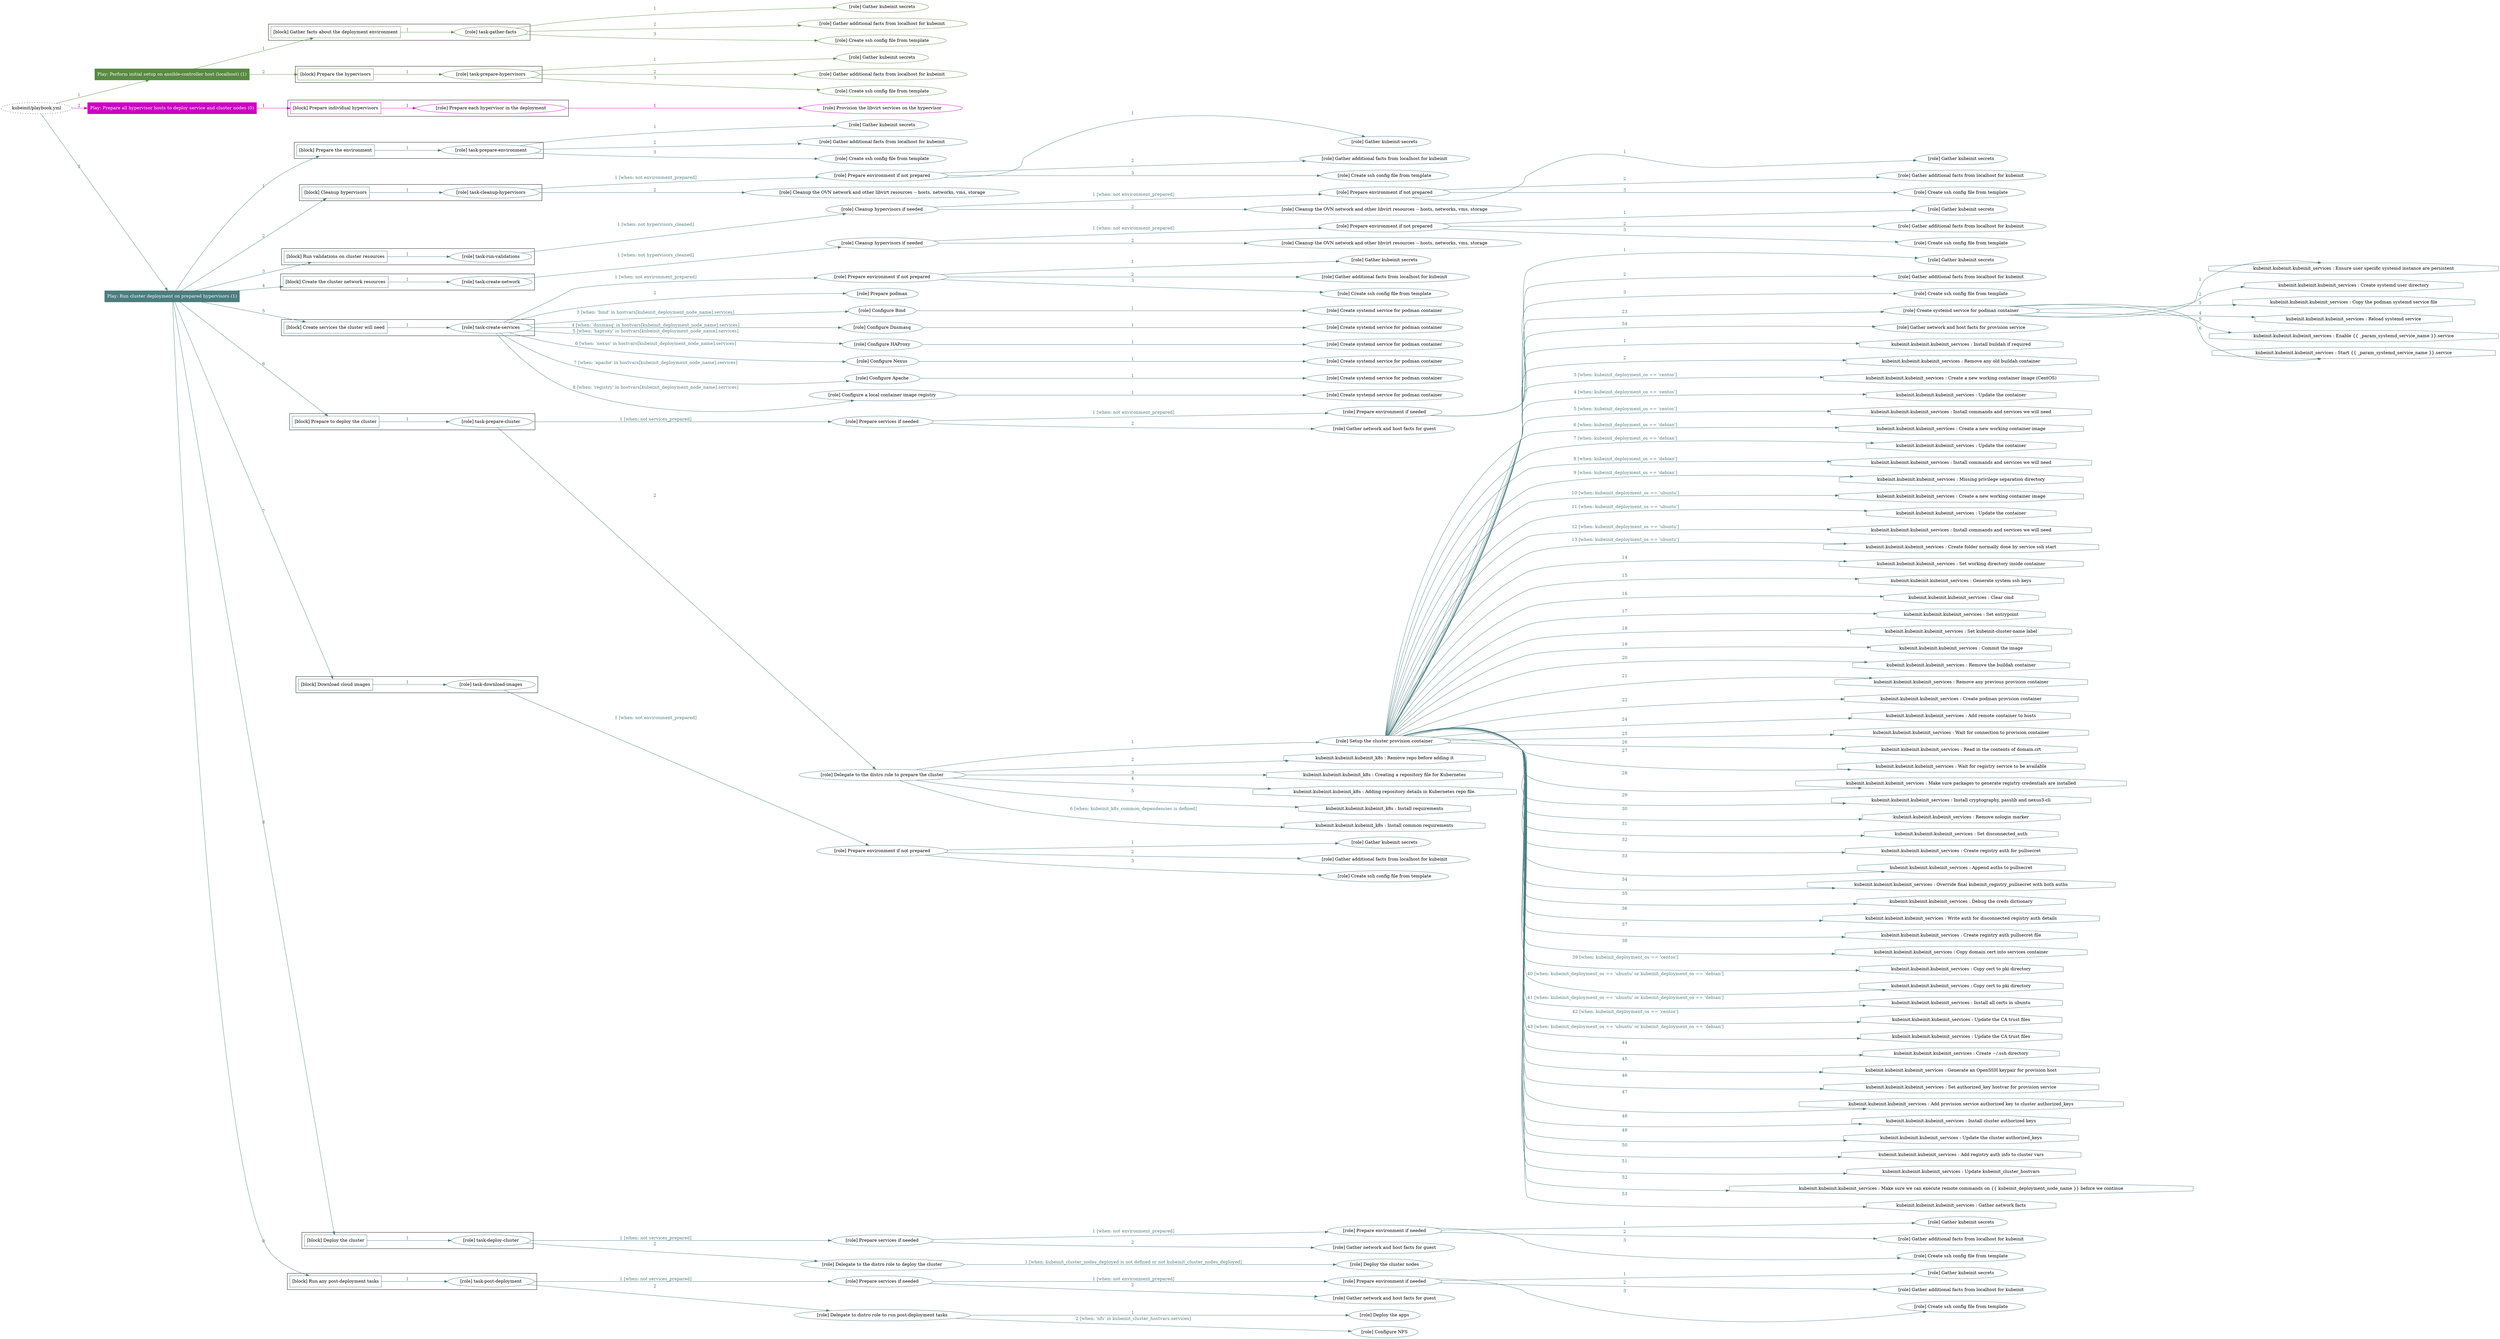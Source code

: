digraph {
	graph [concentrate=true ordering=in rankdir=LR ratio=fill]
	edge [esep=5 sep=10]
	"kubeinit/playbook.yml" [URL="/home/runner/work/kubeinit/kubeinit/kubeinit/playbook.yml" id=playbook_ac8ff53b style=dotted]
	play_f63f0f37 [label="Play: Perform initial setup on ansible-controller host (localhost) (1)" URL="/home/runner/work/kubeinit/kubeinit/kubeinit/playbook.yml" color="#588a42" fontcolor="#ffffff" id=play_f63f0f37 shape=box style=filled tooltip=localhost]
	"kubeinit/playbook.yml" -> play_f63f0f37 [label="1 " color="#588a42" fontcolor="#588a42" id=edge_bb72d542 labeltooltip="1 " tooltip="1 "]
	subgraph "Gather kubeinit secrets" {
		role_8cb65bde [label="[role] Gather kubeinit secrets" URL="/home/runner/.ansible/collections/ansible_collections/kubeinit/kubeinit/roles/kubeinit_prepare/tasks/gather_kubeinit_facts.yml" color="#588a42" id=role_8cb65bde tooltip="Gather kubeinit secrets"]
	}
	subgraph "Gather additional facts from localhost for kubeinit" {
		role_08304f87 [label="[role] Gather additional facts from localhost for kubeinit" URL="/home/runner/.ansible/collections/ansible_collections/kubeinit/kubeinit/roles/kubeinit_prepare/tasks/gather_kubeinit_facts.yml" color="#588a42" id=role_08304f87 tooltip="Gather additional facts from localhost for kubeinit"]
	}
	subgraph "Create ssh config file from template" {
		role_05020e7b [label="[role] Create ssh config file from template" URL="/home/runner/.ansible/collections/ansible_collections/kubeinit/kubeinit/roles/kubeinit_prepare/tasks/gather_kubeinit_facts.yml" color="#588a42" id=role_05020e7b tooltip="Create ssh config file from template"]
	}
	subgraph "task-gather-facts" {
		role_06182600 [label="[role] task-gather-facts" URL="/home/runner/work/kubeinit/kubeinit/kubeinit/playbook.yml" color="#588a42" id=role_06182600 tooltip="task-gather-facts"]
		role_06182600 -> role_8cb65bde [label="1 " color="#588a42" fontcolor="#588a42" id=edge_730691b8 labeltooltip="1 " tooltip="1 "]
		role_06182600 -> role_08304f87 [label="2 " color="#588a42" fontcolor="#588a42" id=edge_7a1cc94c labeltooltip="2 " tooltip="2 "]
		role_06182600 -> role_05020e7b [label="3 " color="#588a42" fontcolor="#588a42" id=edge_ddc9aa2a labeltooltip="3 " tooltip="3 "]
	}
	subgraph "Gather kubeinit secrets" {
		role_7bec08d6 [label="[role] Gather kubeinit secrets" URL="/home/runner/.ansible/collections/ansible_collections/kubeinit/kubeinit/roles/kubeinit_prepare/tasks/gather_kubeinit_facts.yml" color="#588a42" id=role_7bec08d6 tooltip="Gather kubeinit secrets"]
	}
	subgraph "Gather additional facts from localhost for kubeinit" {
		role_650ebcca [label="[role] Gather additional facts from localhost for kubeinit" URL="/home/runner/.ansible/collections/ansible_collections/kubeinit/kubeinit/roles/kubeinit_prepare/tasks/gather_kubeinit_facts.yml" color="#588a42" id=role_650ebcca tooltip="Gather additional facts from localhost for kubeinit"]
	}
	subgraph "Create ssh config file from template" {
		role_db9f94a5 [label="[role] Create ssh config file from template" URL="/home/runner/.ansible/collections/ansible_collections/kubeinit/kubeinit/roles/kubeinit_prepare/tasks/gather_kubeinit_facts.yml" color="#588a42" id=role_db9f94a5 tooltip="Create ssh config file from template"]
	}
	subgraph "task-prepare-hypervisors" {
		role_842cb44a [label="[role] task-prepare-hypervisors" URL="/home/runner/work/kubeinit/kubeinit/kubeinit/playbook.yml" color="#588a42" id=role_842cb44a tooltip="task-prepare-hypervisors"]
		role_842cb44a -> role_7bec08d6 [label="1 " color="#588a42" fontcolor="#588a42" id=edge_9fb7325f labeltooltip="1 " tooltip="1 "]
		role_842cb44a -> role_650ebcca [label="2 " color="#588a42" fontcolor="#588a42" id=edge_1f475a9a labeltooltip="2 " tooltip="2 "]
		role_842cb44a -> role_db9f94a5 [label="3 " color="#588a42" fontcolor="#588a42" id=edge_5b26577d labeltooltip="3 " tooltip="3 "]
	}
	subgraph "Play: Perform initial setup on ansible-controller host (localhost) (1)" {
		play_f63f0f37 -> block_82df6c2f [label=1 color="#588a42" fontcolor="#588a42" id=edge_e18d5fbc labeltooltip=1 tooltip=1]
		subgraph cluster_block_82df6c2f {
			block_82df6c2f [label="[block] Gather facts about the deployment environment" URL="/home/runner/work/kubeinit/kubeinit/kubeinit/playbook.yml" color="#588a42" id=block_82df6c2f labeltooltip="Gather facts about the deployment environment" shape=box tooltip="Gather facts about the deployment environment"]
			block_82df6c2f -> role_06182600 [label="1 " color="#588a42" fontcolor="#588a42" id=edge_1a0b357f labeltooltip="1 " tooltip="1 "]
		}
		play_f63f0f37 -> block_f502efea [label=2 color="#588a42" fontcolor="#588a42" id=edge_bc9fc5d6 labeltooltip=2 tooltip=2]
		subgraph cluster_block_f502efea {
			block_f502efea [label="[block] Prepare the hypervisors" URL="/home/runner/work/kubeinit/kubeinit/kubeinit/playbook.yml" color="#588a42" id=block_f502efea labeltooltip="Prepare the hypervisors" shape=box tooltip="Prepare the hypervisors"]
			block_f502efea -> role_842cb44a [label="1 " color="#588a42" fontcolor="#588a42" id=edge_ff7b4cac labeltooltip="1 " tooltip="1 "]
		}
	}
	play_78e23234 [label="Play: Prepare all hypervisor hosts to deploy service and cluster nodes (0)" URL="/home/runner/work/kubeinit/kubeinit/kubeinit/playbook.yml" color="#cc00c2" fontcolor="#ffffff" id=play_78e23234 shape=box style=filled tooltip="Play: Prepare all hypervisor hosts to deploy service and cluster nodes (0)"]
	"kubeinit/playbook.yml" -> play_78e23234 [label="2 " color="#cc00c2" fontcolor="#cc00c2" id=edge_db3d9a3a labeltooltip="2 " tooltip="2 "]
	subgraph "Provision the libvirt services on the hypervisor" {
		role_19c22df1 [label="[role] Provision the libvirt services on the hypervisor" URL="/home/runner/.ansible/collections/ansible_collections/kubeinit/kubeinit/roles/kubeinit_prepare/tasks/prepare_hypervisor.yml" color="#cc00c2" id=role_19c22df1 tooltip="Provision the libvirt services on the hypervisor"]
	}
	subgraph "Prepare each hypervisor in the deployment" {
		role_8c8e010a [label="[role] Prepare each hypervisor in the deployment" URL="/home/runner/work/kubeinit/kubeinit/kubeinit/playbook.yml" color="#cc00c2" id=role_8c8e010a tooltip="Prepare each hypervisor in the deployment"]
		role_8c8e010a -> role_19c22df1 [label="1 " color="#cc00c2" fontcolor="#cc00c2" id=edge_833697a3 labeltooltip="1 " tooltip="1 "]
	}
	subgraph "Play: Prepare all hypervisor hosts to deploy service and cluster nodes (0)" {
		play_78e23234 -> block_fa26d5ca [label=1 color="#cc00c2" fontcolor="#cc00c2" id=edge_c66c001e labeltooltip=1 tooltip=1]
		subgraph cluster_block_fa26d5ca {
			block_fa26d5ca [label="[block] Prepare individual hypervisors" URL="/home/runner/work/kubeinit/kubeinit/kubeinit/playbook.yml" color="#cc00c2" id=block_fa26d5ca labeltooltip="Prepare individual hypervisors" shape=box tooltip="Prepare individual hypervisors"]
			block_fa26d5ca -> role_8c8e010a [label="1 " color="#cc00c2" fontcolor="#cc00c2" id=edge_965aff8f labeltooltip="1 " tooltip="1 "]
		}
	}
	play_eb819e86 [label="Play: Run cluster deployment on prepared hypervisors (1)" URL="/home/runner/work/kubeinit/kubeinit/kubeinit/playbook.yml" color="#4d7c7f" fontcolor="#ffffff" id=play_eb819e86 shape=box style=filled tooltip=localhost]
	"kubeinit/playbook.yml" -> play_eb819e86 [label="3 " color="#4d7c7f" fontcolor="#4d7c7f" id=edge_cd6bc5c8 labeltooltip="3 " tooltip="3 "]
	subgraph "Gather kubeinit secrets" {
		role_834512a7 [label="[role] Gather kubeinit secrets" URL="/home/runner/.ansible/collections/ansible_collections/kubeinit/kubeinit/roles/kubeinit_prepare/tasks/gather_kubeinit_facts.yml" color="#4d7c7f" id=role_834512a7 tooltip="Gather kubeinit secrets"]
	}
	subgraph "Gather additional facts from localhost for kubeinit" {
		role_9886f0dd [label="[role] Gather additional facts from localhost for kubeinit" URL="/home/runner/.ansible/collections/ansible_collections/kubeinit/kubeinit/roles/kubeinit_prepare/tasks/gather_kubeinit_facts.yml" color="#4d7c7f" id=role_9886f0dd tooltip="Gather additional facts from localhost for kubeinit"]
	}
	subgraph "Create ssh config file from template" {
		role_5e77f1da [label="[role] Create ssh config file from template" URL="/home/runner/.ansible/collections/ansible_collections/kubeinit/kubeinit/roles/kubeinit_prepare/tasks/gather_kubeinit_facts.yml" color="#4d7c7f" id=role_5e77f1da tooltip="Create ssh config file from template"]
	}
	subgraph "task-prepare-environment" {
		role_5bed6eb2 [label="[role] task-prepare-environment" URL="/home/runner/work/kubeinit/kubeinit/kubeinit/playbook.yml" color="#4d7c7f" id=role_5bed6eb2 tooltip="task-prepare-environment"]
		role_5bed6eb2 -> role_834512a7 [label="1 " color="#4d7c7f" fontcolor="#4d7c7f" id=edge_8b4d23cf labeltooltip="1 " tooltip="1 "]
		role_5bed6eb2 -> role_9886f0dd [label="2 " color="#4d7c7f" fontcolor="#4d7c7f" id=edge_dee6c943 labeltooltip="2 " tooltip="2 "]
		role_5bed6eb2 -> role_5e77f1da [label="3 " color="#4d7c7f" fontcolor="#4d7c7f" id=edge_133d3266 labeltooltip="3 " tooltip="3 "]
	}
	subgraph "Gather kubeinit secrets" {
		role_071cdbf0 [label="[role] Gather kubeinit secrets" URL="/home/runner/.ansible/collections/ansible_collections/kubeinit/kubeinit/roles/kubeinit_prepare/tasks/gather_kubeinit_facts.yml" color="#4d7c7f" id=role_071cdbf0 tooltip="Gather kubeinit secrets"]
	}
	subgraph "Gather additional facts from localhost for kubeinit" {
		role_6f050f7f [label="[role] Gather additional facts from localhost for kubeinit" URL="/home/runner/.ansible/collections/ansible_collections/kubeinit/kubeinit/roles/kubeinit_prepare/tasks/gather_kubeinit_facts.yml" color="#4d7c7f" id=role_6f050f7f tooltip="Gather additional facts from localhost for kubeinit"]
	}
	subgraph "Create ssh config file from template" {
		role_c5b9de0d [label="[role] Create ssh config file from template" URL="/home/runner/.ansible/collections/ansible_collections/kubeinit/kubeinit/roles/kubeinit_prepare/tasks/gather_kubeinit_facts.yml" color="#4d7c7f" id=role_c5b9de0d tooltip="Create ssh config file from template"]
	}
	subgraph "Prepare environment if not prepared" {
		role_4b864687 [label="[role] Prepare environment if not prepared" URL="/home/runner/.ansible/collections/ansible_collections/kubeinit/kubeinit/roles/kubeinit_prepare/tasks/cleanup_hypervisors.yml" color="#4d7c7f" id=role_4b864687 tooltip="Prepare environment if not prepared"]
		role_4b864687 -> role_071cdbf0 [label="1 " color="#4d7c7f" fontcolor="#4d7c7f" id=edge_8b6faf0b labeltooltip="1 " tooltip="1 "]
		role_4b864687 -> role_6f050f7f [label="2 " color="#4d7c7f" fontcolor="#4d7c7f" id=edge_8ddc788a labeltooltip="2 " tooltip="2 "]
		role_4b864687 -> role_c5b9de0d [label="3 " color="#4d7c7f" fontcolor="#4d7c7f" id=edge_dc36ac21 labeltooltip="3 " tooltip="3 "]
	}
	subgraph "Cleanup the OVN network and other libvirt resources -- hosts, networks, vms, storage" {
		role_67026f28 [label="[role] Cleanup the OVN network and other libvirt resources -- hosts, networks, vms, storage" URL="/home/runner/.ansible/collections/ansible_collections/kubeinit/kubeinit/roles/kubeinit_prepare/tasks/cleanup_hypervisors.yml" color="#4d7c7f" id=role_67026f28 tooltip="Cleanup the OVN network and other libvirt resources -- hosts, networks, vms, storage"]
	}
	subgraph "task-cleanup-hypervisors" {
		role_6fa3c8da [label="[role] task-cleanup-hypervisors" URL="/home/runner/work/kubeinit/kubeinit/kubeinit/playbook.yml" color="#4d7c7f" id=role_6fa3c8da tooltip="task-cleanup-hypervisors"]
		role_6fa3c8da -> role_4b864687 [label="1 [when: not environment_prepared]" color="#4d7c7f" fontcolor="#4d7c7f" id=edge_9bdf7118 labeltooltip="1 [when: not environment_prepared]" tooltip="1 [when: not environment_prepared]"]
		role_6fa3c8da -> role_67026f28 [label="2 " color="#4d7c7f" fontcolor="#4d7c7f" id=edge_61707b4d labeltooltip="2 " tooltip="2 "]
	}
	subgraph "Gather kubeinit secrets" {
		role_d06e0ee9 [label="[role] Gather kubeinit secrets" URL="/home/runner/.ansible/collections/ansible_collections/kubeinit/kubeinit/roles/kubeinit_prepare/tasks/gather_kubeinit_facts.yml" color="#4d7c7f" id=role_d06e0ee9 tooltip="Gather kubeinit secrets"]
	}
	subgraph "Gather additional facts from localhost for kubeinit" {
		role_dd9c3db3 [label="[role] Gather additional facts from localhost for kubeinit" URL="/home/runner/.ansible/collections/ansible_collections/kubeinit/kubeinit/roles/kubeinit_prepare/tasks/gather_kubeinit_facts.yml" color="#4d7c7f" id=role_dd9c3db3 tooltip="Gather additional facts from localhost for kubeinit"]
	}
	subgraph "Create ssh config file from template" {
		role_c93dc2a6 [label="[role] Create ssh config file from template" URL="/home/runner/.ansible/collections/ansible_collections/kubeinit/kubeinit/roles/kubeinit_prepare/tasks/gather_kubeinit_facts.yml" color="#4d7c7f" id=role_c93dc2a6 tooltip="Create ssh config file from template"]
	}
	subgraph "Prepare environment if not prepared" {
		role_97fad6d3 [label="[role] Prepare environment if not prepared" URL="/home/runner/.ansible/collections/ansible_collections/kubeinit/kubeinit/roles/kubeinit_prepare/tasks/cleanup_hypervisors.yml" color="#4d7c7f" id=role_97fad6d3 tooltip="Prepare environment if not prepared"]
		role_97fad6d3 -> role_d06e0ee9 [label="1 " color="#4d7c7f" fontcolor="#4d7c7f" id=edge_90ad292d labeltooltip="1 " tooltip="1 "]
		role_97fad6d3 -> role_dd9c3db3 [label="2 " color="#4d7c7f" fontcolor="#4d7c7f" id=edge_3c663a6e labeltooltip="2 " tooltip="2 "]
		role_97fad6d3 -> role_c93dc2a6 [label="3 " color="#4d7c7f" fontcolor="#4d7c7f" id=edge_45bb7919 labeltooltip="3 " tooltip="3 "]
	}
	subgraph "Cleanup the OVN network and other libvirt resources -- hosts, networks, vms, storage" {
		role_e61c6bef [label="[role] Cleanup the OVN network and other libvirt resources -- hosts, networks, vms, storage" URL="/home/runner/.ansible/collections/ansible_collections/kubeinit/kubeinit/roles/kubeinit_prepare/tasks/cleanup_hypervisors.yml" color="#4d7c7f" id=role_e61c6bef tooltip="Cleanup the OVN network and other libvirt resources -- hosts, networks, vms, storage"]
	}
	subgraph "Cleanup hypervisors if needed" {
		role_8ec77533 [label="[role] Cleanup hypervisors if needed" URL="/home/runner/.ansible/collections/ansible_collections/kubeinit/kubeinit/roles/kubeinit_validations/tasks/main.yml" color="#4d7c7f" id=role_8ec77533 tooltip="Cleanup hypervisors if needed"]
		role_8ec77533 -> role_97fad6d3 [label="1 [when: not environment_prepared]" color="#4d7c7f" fontcolor="#4d7c7f" id=edge_9c98ae73 labeltooltip="1 [when: not environment_prepared]" tooltip="1 [when: not environment_prepared]"]
		role_8ec77533 -> role_e61c6bef [label="2 " color="#4d7c7f" fontcolor="#4d7c7f" id=edge_64349882 labeltooltip="2 " tooltip="2 "]
	}
	subgraph "task-run-validations" {
		role_cdd82494 [label="[role] task-run-validations" URL="/home/runner/work/kubeinit/kubeinit/kubeinit/playbook.yml" color="#4d7c7f" id=role_cdd82494 tooltip="task-run-validations"]
		role_cdd82494 -> role_8ec77533 [label="1 [when: not hypervisors_cleaned]" color="#4d7c7f" fontcolor="#4d7c7f" id=edge_a548ce5e labeltooltip="1 [when: not hypervisors_cleaned]" tooltip="1 [when: not hypervisors_cleaned]"]
	}
	subgraph "Gather kubeinit secrets" {
		role_b5224321 [label="[role] Gather kubeinit secrets" URL="/home/runner/.ansible/collections/ansible_collections/kubeinit/kubeinit/roles/kubeinit_prepare/tasks/gather_kubeinit_facts.yml" color="#4d7c7f" id=role_b5224321 tooltip="Gather kubeinit secrets"]
	}
	subgraph "Gather additional facts from localhost for kubeinit" {
		role_efe1beae [label="[role] Gather additional facts from localhost for kubeinit" URL="/home/runner/.ansible/collections/ansible_collections/kubeinit/kubeinit/roles/kubeinit_prepare/tasks/gather_kubeinit_facts.yml" color="#4d7c7f" id=role_efe1beae tooltip="Gather additional facts from localhost for kubeinit"]
	}
	subgraph "Create ssh config file from template" {
		role_49ecc198 [label="[role] Create ssh config file from template" URL="/home/runner/.ansible/collections/ansible_collections/kubeinit/kubeinit/roles/kubeinit_prepare/tasks/gather_kubeinit_facts.yml" color="#4d7c7f" id=role_49ecc198 tooltip="Create ssh config file from template"]
	}
	subgraph "Prepare environment if not prepared" {
		role_5c97ffb8 [label="[role] Prepare environment if not prepared" URL="/home/runner/.ansible/collections/ansible_collections/kubeinit/kubeinit/roles/kubeinit_prepare/tasks/cleanup_hypervisors.yml" color="#4d7c7f" id=role_5c97ffb8 tooltip="Prepare environment if not prepared"]
		role_5c97ffb8 -> role_b5224321 [label="1 " color="#4d7c7f" fontcolor="#4d7c7f" id=edge_4e663814 labeltooltip="1 " tooltip="1 "]
		role_5c97ffb8 -> role_efe1beae [label="2 " color="#4d7c7f" fontcolor="#4d7c7f" id=edge_0abb9fc9 labeltooltip="2 " tooltip="2 "]
		role_5c97ffb8 -> role_49ecc198 [label="3 " color="#4d7c7f" fontcolor="#4d7c7f" id=edge_c11f736b labeltooltip="3 " tooltip="3 "]
	}
	subgraph "Cleanup the OVN network and other libvirt resources -- hosts, networks, vms, storage" {
		role_8f661fc4 [label="[role] Cleanup the OVN network and other libvirt resources -- hosts, networks, vms, storage" URL="/home/runner/.ansible/collections/ansible_collections/kubeinit/kubeinit/roles/kubeinit_prepare/tasks/cleanup_hypervisors.yml" color="#4d7c7f" id=role_8f661fc4 tooltip="Cleanup the OVN network and other libvirt resources -- hosts, networks, vms, storage"]
	}
	subgraph "Cleanup hypervisors if needed" {
		role_2f2877f3 [label="[role] Cleanup hypervisors if needed" URL="/home/runner/.ansible/collections/ansible_collections/kubeinit/kubeinit/roles/kubeinit_libvirt/tasks/create_network.yml" color="#4d7c7f" id=role_2f2877f3 tooltip="Cleanup hypervisors if needed"]
		role_2f2877f3 -> role_5c97ffb8 [label="1 [when: not environment_prepared]" color="#4d7c7f" fontcolor="#4d7c7f" id=edge_b5eb4000 labeltooltip="1 [when: not environment_prepared]" tooltip="1 [when: not environment_prepared]"]
		role_2f2877f3 -> role_8f661fc4 [label="2 " color="#4d7c7f" fontcolor="#4d7c7f" id=edge_20fc108b labeltooltip="2 " tooltip="2 "]
	}
	subgraph "task-create-network" {
		role_927accfe [label="[role] task-create-network" URL="/home/runner/work/kubeinit/kubeinit/kubeinit/playbook.yml" color="#4d7c7f" id=role_927accfe tooltip="task-create-network"]
		role_927accfe -> role_2f2877f3 [label="1 [when: not hypervisors_cleaned]" color="#4d7c7f" fontcolor="#4d7c7f" id=edge_d9df493f labeltooltip="1 [when: not hypervisors_cleaned]" tooltip="1 [when: not hypervisors_cleaned]"]
	}
	subgraph "Gather kubeinit secrets" {
		role_314fea73 [label="[role] Gather kubeinit secrets" URL="/home/runner/.ansible/collections/ansible_collections/kubeinit/kubeinit/roles/kubeinit_prepare/tasks/gather_kubeinit_facts.yml" color="#4d7c7f" id=role_314fea73 tooltip="Gather kubeinit secrets"]
	}
	subgraph "Gather additional facts from localhost for kubeinit" {
		role_71c3164d [label="[role] Gather additional facts from localhost for kubeinit" URL="/home/runner/.ansible/collections/ansible_collections/kubeinit/kubeinit/roles/kubeinit_prepare/tasks/gather_kubeinit_facts.yml" color="#4d7c7f" id=role_71c3164d tooltip="Gather additional facts from localhost for kubeinit"]
	}
	subgraph "Create ssh config file from template" {
		role_a82321aa [label="[role] Create ssh config file from template" URL="/home/runner/.ansible/collections/ansible_collections/kubeinit/kubeinit/roles/kubeinit_prepare/tasks/gather_kubeinit_facts.yml" color="#4d7c7f" id=role_a82321aa tooltip="Create ssh config file from template"]
	}
	subgraph "Prepare environment if not prepared" {
		role_5549ba53 [label="[role] Prepare environment if not prepared" URL="/home/runner/.ansible/collections/ansible_collections/kubeinit/kubeinit/roles/kubeinit_services/tasks/main.yml" color="#4d7c7f" id=role_5549ba53 tooltip="Prepare environment if not prepared"]
		role_5549ba53 -> role_314fea73 [label="1 " color="#4d7c7f" fontcolor="#4d7c7f" id=edge_3cecfc80 labeltooltip="1 " tooltip="1 "]
		role_5549ba53 -> role_71c3164d [label="2 " color="#4d7c7f" fontcolor="#4d7c7f" id=edge_e7e0a8b4 labeltooltip="2 " tooltip="2 "]
		role_5549ba53 -> role_a82321aa [label="3 " color="#4d7c7f" fontcolor="#4d7c7f" id=edge_a767f6e3 labeltooltip="3 " tooltip="3 "]
	}
	subgraph "Prepare podman" {
		role_ed45e197 [label="[role] Prepare podman" URL="/home/runner/.ansible/collections/ansible_collections/kubeinit/kubeinit/roles/kubeinit_services/tasks/00_create_service_pod.yml" color="#4d7c7f" id=role_ed45e197 tooltip="Prepare podman"]
	}
	subgraph "Create systemd service for podman container" {
		role_03bb8c98 [label="[role] Create systemd service for podman container" URL="/home/runner/.ansible/collections/ansible_collections/kubeinit/kubeinit/roles/kubeinit_bind/tasks/main.yml" color="#4d7c7f" id=role_03bb8c98 tooltip="Create systemd service for podman container"]
	}
	subgraph "Configure Bind" {
		role_b242dc2c [label="[role] Configure Bind" URL="/home/runner/.ansible/collections/ansible_collections/kubeinit/kubeinit/roles/kubeinit_services/tasks/start_services_containers.yml" color="#4d7c7f" id=role_b242dc2c tooltip="Configure Bind"]
		role_b242dc2c -> role_03bb8c98 [label="1 " color="#4d7c7f" fontcolor="#4d7c7f" id=edge_8f52ff53 labeltooltip="1 " tooltip="1 "]
	}
	subgraph "Create systemd service for podman container" {
		role_c1030c16 [label="[role] Create systemd service for podman container" URL="/home/runner/.ansible/collections/ansible_collections/kubeinit/kubeinit/roles/kubeinit_dnsmasq/tasks/main.yml" color="#4d7c7f" id=role_c1030c16 tooltip="Create systemd service for podman container"]
	}
	subgraph "Configure Dnsmasq" {
		role_d2b27b88 [label="[role] Configure Dnsmasq" URL="/home/runner/.ansible/collections/ansible_collections/kubeinit/kubeinit/roles/kubeinit_services/tasks/start_services_containers.yml" color="#4d7c7f" id=role_d2b27b88 tooltip="Configure Dnsmasq"]
		role_d2b27b88 -> role_c1030c16 [label="1 " color="#4d7c7f" fontcolor="#4d7c7f" id=edge_bb742a9f labeltooltip="1 " tooltip="1 "]
	}
	subgraph "Create systemd service for podman container" {
		role_19724248 [label="[role] Create systemd service for podman container" URL="/home/runner/.ansible/collections/ansible_collections/kubeinit/kubeinit/roles/kubeinit_haproxy/tasks/main.yml" color="#4d7c7f" id=role_19724248 tooltip="Create systemd service for podman container"]
	}
	subgraph "Configure HAProxy" {
		role_fae0be87 [label="[role] Configure HAProxy" URL="/home/runner/.ansible/collections/ansible_collections/kubeinit/kubeinit/roles/kubeinit_services/tasks/start_services_containers.yml" color="#4d7c7f" id=role_fae0be87 tooltip="Configure HAProxy"]
		role_fae0be87 -> role_19724248 [label="1 " color="#4d7c7f" fontcolor="#4d7c7f" id=edge_95d70c2f labeltooltip="1 " tooltip="1 "]
	}
	subgraph "Create systemd service for podman container" {
		role_f5e1704c [label="[role] Create systemd service for podman container" URL="/home/runner/.ansible/collections/ansible_collections/kubeinit/kubeinit/roles/kubeinit_nexus/tasks/main.yml" color="#4d7c7f" id=role_f5e1704c tooltip="Create systemd service for podman container"]
	}
	subgraph "Configure Nexus" {
		role_4d4040f1 [label="[role] Configure Nexus" URL="/home/runner/.ansible/collections/ansible_collections/kubeinit/kubeinit/roles/kubeinit_services/tasks/start_services_containers.yml" color="#4d7c7f" id=role_4d4040f1 tooltip="Configure Nexus"]
		role_4d4040f1 -> role_f5e1704c [label="1 " color="#4d7c7f" fontcolor="#4d7c7f" id=edge_65b92d4a labeltooltip="1 " tooltip="1 "]
	}
	subgraph "Create systemd service for podman container" {
		role_4ca4772b [label="[role] Create systemd service for podman container" URL="/home/runner/.ansible/collections/ansible_collections/kubeinit/kubeinit/roles/kubeinit_apache/tasks/main.yml" color="#4d7c7f" id=role_4ca4772b tooltip="Create systemd service for podman container"]
	}
	subgraph "Configure Apache" {
		role_73680109 [label="[role] Configure Apache" URL="/home/runner/.ansible/collections/ansible_collections/kubeinit/kubeinit/roles/kubeinit_services/tasks/start_services_containers.yml" color="#4d7c7f" id=role_73680109 tooltip="Configure Apache"]
		role_73680109 -> role_4ca4772b [label="1 " color="#4d7c7f" fontcolor="#4d7c7f" id=edge_a19594f1 labeltooltip="1 " tooltip="1 "]
	}
	subgraph "Create systemd service for podman container" {
		role_2e28a56f [label="[role] Create systemd service for podman container" URL="/home/runner/.ansible/collections/ansible_collections/kubeinit/kubeinit/roles/kubeinit_registry/tasks/main.yml" color="#4d7c7f" id=role_2e28a56f tooltip="Create systemd service for podman container"]
	}
	subgraph "Configure a local container image registry" {
		role_3a1d3815 [label="[role] Configure a local container image registry" URL="/home/runner/.ansible/collections/ansible_collections/kubeinit/kubeinit/roles/kubeinit_services/tasks/start_services_containers.yml" color="#4d7c7f" id=role_3a1d3815 tooltip="Configure a local container image registry"]
		role_3a1d3815 -> role_2e28a56f [label="1 " color="#4d7c7f" fontcolor="#4d7c7f" id=edge_85cbbf35 labeltooltip="1 " tooltip="1 "]
	}
	subgraph "task-create-services" {
		role_17f274ef [label="[role] task-create-services" URL="/home/runner/work/kubeinit/kubeinit/kubeinit/playbook.yml" color="#4d7c7f" id=role_17f274ef tooltip="task-create-services"]
		role_17f274ef -> role_5549ba53 [label="1 [when: not environment_prepared]" color="#4d7c7f" fontcolor="#4d7c7f" id=edge_83553c20 labeltooltip="1 [when: not environment_prepared]" tooltip="1 [when: not environment_prepared]"]
		role_17f274ef -> role_ed45e197 [label="2 " color="#4d7c7f" fontcolor="#4d7c7f" id=edge_a6bcaafa labeltooltip="2 " tooltip="2 "]
		role_17f274ef -> role_b242dc2c [label="3 [when: 'bind' in hostvars[kubeinit_deployment_node_name].services]" color="#4d7c7f" fontcolor="#4d7c7f" id=edge_7ff8bf23 labeltooltip="3 [when: 'bind' in hostvars[kubeinit_deployment_node_name].services]" tooltip="3 [when: 'bind' in hostvars[kubeinit_deployment_node_name].services]"]
		role_17f274ef -> role_d2b27b88 [label="4 [when: 'dnsmasq' in hostvars[kubeinit_deployment_node_name].services]" color="#4d7c7f" fontcolor="#4d7c7f" id=edge_61f08093 labeltooltip="4 [when: 'dnsmasq' in hostvars[kubeinit_deployment_node_name].services]" tooltip="4 [when: 'dnsmasq' in hostvars[kubeinit_deployment_node_name].services]"]
		role_17f274ef -> role_fae0be87 [label="5 [when: 'haproxy' in hostvars[kubeinit_deployment_node_name].services]" color="#4d7c7f" fontcolor="#4d7c7f" id=edge_c579745e labeltooltip="5 [when: 'haproxy' in hostvars[kubeinit_deployment_node_name].services]" tooltip="5 [when: 'haproxy' in hostvars[kubeinit_deployment_node_name].services]"]
		role_17f274ef -> role_4d4040f1 [label="6 [when: 'nexus' in hostvars[kubeinit_deployment_node_name].services]" color="#4d7c7f" fontcolor="#4d7c7f" id=edge_d1b39542 labeltooltip="6 [when: 'nexus' in hostvars[kubeinit_deployment_node_name].services]" tooltip="6 [when: 'nexus' in hostvars[kubeinit_deployment_node_name].services]"]
		role_17f274ef -> role_73680109 [label="7 [when: 'apache' in hostvars[kubeinit_deployment_node_name].services]" color="#4d7c7f" fontcolor="#4d7c7f" id=edge_a323abb0 labeltooltip="7 [when: 'apache' in hostvars[kubeinit_deployment_node_name].services]" tooltip="7 [when: 'apache' in hostvars[kubeinit_deployment_node_name].services]"]
		role_17f274ef -> role_3a1d3815 [label="8 [when: 'registry' in hostvars[kubeinit_deployment_node_name].services]" color="#4d7c7f" fontcolor="#4d7c7f" id=edge_3f84b8a3 labeltooltip="8 [when: 'registry' in hostvars[kubeinit_deployment_node_name].services]" tooltip="8 [when: 'registry' in hostvars[kubeinit_deployment_node_name].services]"]
	}
	subgraph "Gather kubeinit secrets" {
		role_d7266fe1 [label="[role] Gather kubeinit secrets" URL="/home/runner/.ansible/collections/ansible_collections/kubeinit/kubeinit/roles/kubeinit_prepare/tasks/gather_kubeinit_facts.yml" color="#4d7c7f" id=role_d7266fe1 tooltip="Gather kubeinit secrets"]
	}
	subgraph "Gather additional facts from localhost for kubeinit" {
		role_a9c9cc54 [label="[role] Gather additional facts from localhost for kubeinit" URL="/home/runner/.ansible/collections/ansible_collections/kubeinit/kubeinit/roles/kubeinit_prepare/tasks/gather_kubeinit_facts.yml" color="#4d7c7f" id=role_a9c9cc54 tooltip="Gather additional facts from localhost for kubeinit"]
	}
	subgraph "Create ssh config file from template" {
		role_9639a54d [label="[role] Create ssh config file from template" URL="/home/runner/.ansible/collections/ansible_collections/kubeinit/kubeinit/roles/kubeinit_prepare/tasks/gather_kubeinit_facts.yml" color="#4d7c7f" id=role_9639a54d tooltip="Create ssh config file from template"]
	}
	subgraph "Prepare environment if needed" {
		role_f77cfc19 [label="[role] Prepare environment if needed" URL="/home/runner/.ansible/collections/ansible_collections/kubeinit/kubeinit/roles/kubeinit_services/tasks/prepare_services.yml" color="#4d7c7f" id=role_f77cfc19 tooltip="Prepare environment if needed"]
		role_f77cfc19 -> role_d7266fe1 [label="1 " color="#4d7c7f" fontcolor="#4d7c7f" id=edge_b46550e7 labeltooltip="1 " tooltip="1 "]
		role_f77cfc19 -> role_a9c9cc54 [label="2 " color="#4d7c7f" fontcolor="#4d7c7f" id=edge_cd1d0794 labeltooltip="2 " tooltip="2 "]
		role_f77cfc19 -> role_9639a54d [label="3 " color="#4d7c7f" fontcolor="#4d7c7f" id=edge_9174f5e5 labeltooltip="3 " tooltip="3 "]
	}
	subgraph "Gather network and host facts for guest" {
		role_b4e2799c [label="[role] Gather network and host facts for guest" URL="/home/runner/.ansible/collections/ansible_collections/kubeinit/kubeinit/roles/kubeinit_services/tasks/prepare_services.yml" color="#4d7c7f" id=role_b4e2799c tooltip="Gather network and host facts for guest"]
	}
	subgraph "Prepare services if needed" {
		role_bd18eecb [label="[role] Prepare services if needed" URL="/home/runner/.ansible/collections/ansible_collections/kubeinit/kubeinit/roles/kubeinit_prepare/tasks/prepare_cluster.yml" color="#4d7c7f" id=role_bd18eecb tooltip="Prepare services if needed"]
		role_bd18eecb -> role_f77cfc19 [label="1 [when: not environment_prepared]" color="#4d7c7f" fontcolor="#4d7c7f" id=edge_0cf976be labeltooltip="1 [when: not environment_prepared]" tooltip="1 [when: not environment_prepared]"]
		role_bd18eecb -> role_b4e2799c [label="2 " color="#4d7c7f" fontcolor="#4d7c7f" id=edge_7af2f570 labeltooltip="2 " tooltip="2 "]
	}
	subgraph "Create systemd service for podman container" {
		role_ee343b5f [label="[role] Create systemd service for podman container" URL="/home/runner/.ansible/collections/ansible_collections/kubeinit/kubeinit/roles/kubeinit_services/tasks/create_provision_container.yml" color="#4d7c7f" id=role_ee343b5f tooltip="Create systemd service for podman container"]
		task_0f9ff099 [label="kubeinit.kubeinit.kubeinit_services : Ensure user specific systemd instance are persistent" URL="/home/runner/.ansible/collections/ansible_collections/kubeinit/kubeinit/roles/kubeinit_services/tasks/create_managed_service.yml" color="#4d7c7f" id=task_0f9ff099 shape=octagon tooltip="kubeinit.kubeinit.kubeinit_services : Ensure user specific systemd instance are persistent"]
		role_ee343b5f -> task_0f9ff099 [label="1 " color="#4d7c7f" fontcolor="#4d7c7f" id=edge_2562971b labeltooltip="1 " tooltip="1 "]
		task_c8f3058d [label="kubeinit.kubeinit.kubeinit_services : Create systemd user directory" URL="/home/runner/.ansible/collections/ansible_collections/kubeinit/kubeinit/roles/kubeinit_services/tasks/create_managed_service.yml" color="#4d7c7f" id=task_c8f3058d shape=octagon tooltip="kubeinit.kubeinit.kubeinit_services : Create systemd user directory"]
		role_ee343b5f -> task_c8f3058d [label="2 " color="#4d7c7f" fontcolor="#4d7c7f" id=edge_6708e8d0 labeltooltip="2 " tooltip="2 "]
		task_215151e8 [label="kubeinit.kubeinit.kubeinit_services : Copy the podman systemd service file" URL="/home/runner/.ansible/collections/ansible_collections/kubeinit/kubeinit/roles/kubeinit_services/tasks/create_managed_service.yml" color="#4d7c7f" id=task_215151e8 shape=octagon tooltip="kubeinit.kubeinit.kubeinit_services : Copy the podman systemd service file"]
		role_ee343b5f -> task_215151e8 [label="3 " color="#4d7c7f" fontcolor="#4d7c7f" id=edge_15655b93 labeltooltip="3 " tooltip="3 "]
		task_1dab33c4 [label="kubeinit.kubeinit.kubeinit_services : Reload systemd service" URL="/home/runner/.ansible/collections/ansible_collections/kubeinit/kubeinit/roles/kubeinit_services/tasks/create_managed_service.yml" color="#4d7c7f" id=task_1dab33c4 shape=octagon tooltip="kubeinit.kubeinit.kubeinit_services : Reload systemd service"]
		role_ee343b5f -> task_1dab33c4 [label="4 " color="#4d7c7f" fontcolor="#4d7c7f" id=edge_b2cfb0c6 labeltooltip="4 " tooltip="4 "]
		task_adc8ac2d [label="kubeinit.kubeinit.kubeinit_services : Enable {{ _param_systemd_service_name }}.service" URL="/home/runner/.ansible/collections/ansible_collections/kubeinit/kubeinit/roles/kubeinit_services/tasks/create_managed_service.yml" color="#4d7c7f" id=task_adc8ac2d shape=octagon tooltip="kubeinit.kubeinit.kubeinit_services : Enable {{ _param_systemd_service_name }}.service"]
		role_ee343b5f -> task_adc8ac2d [label="5 " color="#4d7c7f" fontcolor="#4d7c7f" id=edge_c1d2aece labeltooltip="5 " tooltip="5 "]
		task_96e88855 [label="kubeinit.kubeinit.kubeinit_services : Start {{ _param_systemd_service_name }}.service" URL="/home/runner/.ansible/collections/ansible_collections/kubeinit/kubeinit/roles/kubeinit_services/tasks/create_managed_service.yml" color="#4d7c7f" id=task_96e88855 shape=octagon tooltip="kubeinit.kubeinit.kubeinit_services : Start {{ _param_systemd_service_name }}.service"]
		role_ee343b5f -> task_96e88855 [label="6 " color="#4d7c7f" fontcolor="#4d7c7f" id=edge_62a2d196 labeltooltip="6 " tooltip="6 "]
	}
	subgraph "Gather network and host facts for provision service" {
		role_58fcc120 [label="[role] Gather network and host facts for provision service" URL="/home/runner/.ansible/collections/ansible_collections/kubeinit/kubeinit/roles/kubeinit_services/tasks/create_provision_container.yml" color="#4d7c7f" id=role_58fcc120 tooltip="Gather network and host facts for provision service"]
	}
	subgraph "Setup the cluster provision container" {
		role_cc596303 [label="[role] Setup the cluster provision container" URL="/home/runner/.ansible/collections/ansible_collections/kubeinit/kubeinit/roles/kubeinit_k8s/tasks/prepare_cluster.yml" color="#4d7c7f" id=role_cc596303 tooltip="Setup the cluster provision container"]
		task_08d467f9 [label="kubeinit.kubeinit.kubeinit_services : Install buildah if required" URL="/home/runner/.ansible/collections/ansible_collections/kubeinit/kubeinit/roles/kubeinit_services/tasks/create_provision_container.yml" color="#4d7c7f" id=task_08d467f9 shape=octagon tooltip="kubeinit.kubeinit.kubeinit_services : Install buildah if required"]
		role_cc596303 -> task_08d467f9 [label="1 " color="#4d7c7f" fontcolor="#4d7c7f" id=edge_1f105fec labeltooltip="1 " tooltip="1 "]
		task_799422a1 [label="kubeinit.kubeinit.kubeinit_services : Remove any old buildah container" URL="/home/runner/.ansible/collections/ansible_collections/kubeinit/kubeinit/roles/kubeinit_services/tasks/create_provision_container.yml" color="#4d7c7f" id=task_799422a1 shape=octagon tooltip="kubeinit.kubeinit.kubeinit_services : Remove any old buildah container"]
		role_cc596303 -> task_799422a1 [label="2 " color="#4d7c7f" fontcolor="#4d7c7f" id=edge_dcacbcdb labeltooltip="2 " tooltip="2 "]
		task_4c6fa84d [label="kubeinit.kubeinit.kubeinit_services : Create a new working container image (CentOS)" URL="/home/runner/.ansible/collections/ansible_collections/kubeinit/kubeinit/roles/kubeinit_services/tasks/create_provision_container.yml" color="#4d7c7f" id=task_4c6fa84d shape=octagon tooltip="kubeinit.kubeinit.kubeinit_services : Create a new working container image (CentOS)"]
		role_cc596303 -> task_4c6fa84d [label="3 [when: kubeinit_deployment_os == 'centos']" color="#4d7c7f" fontcolor="#4d7c7f" id=edge_7efb9190 labeltooltip="3 [when: kubeinit_deployment_os == 'centos']" tooltip="3 [when: kubeinit_deployment_os == 'centos']"]
		task_298bc879 [label="kubeinit.kubeinit.kubeinit_services : Update the container" URL="/home/runner/.ansible/collections/ansible_collections/kubeinit/kubeinit/roles/kubeinit_services/tasks/create_provision_container.yml" color="#4d7c7f" id=task_298bc879 shape=octagon tooltip="kubeinit.kubeinit.kubeinit_services : Update the container"]
		role_cc596303 -> task_298bc879 [label="4 [when: kubeinit_deployment_os == 'centos']" color="#4d7c7f" fontcolor="#4d7c7f" id=edge_9ac63145 labeltooltip="4 [when: kubeinit_deployment_os == 'centos']" tooltip="4 [when: kubeinit_deployment_os == 'centos']"]
		task_c30cb250 [label="kubeinit.kubeinit.kubeinit_services : Install commands and services we will need" URL="/home/runner/.ansible/collections/ansible_collections/kubeinit/kubeinit/roles/kubeinit_services/tasks/create_provision_container.yml" color="#4d7c7f" id=task_c30cb250 shape=octagon tooltip="kubeinit.kubeinit.kubeinit_services : Install commands and services we will need"]
		role_cc596303 -> task_c30cb250 [label="5 [when: kubeinit_deployment_os == 'centos']" color="#4d7c7f" fontcolor="#4d7c7f" id=edge_2002a97a labeltooltip="5 [when: kubeinit_deployment_os == 'centos']" tooltip="5 [when: kubeinit_deployment_os == 'centos']"]
		task_1a4c6ffe [label="kubeinit.kubeinit.kubeinit_services : Create a new working container image" URL="/home/runner/.ansible/collections/ansible_collections/kubeinit/kubeinit/roles/kubeinit_services/tasks/create_provision_container.yml" color="#4d7c7f" id=task_1a4c6ffe shape=octagon tooltip="kubeinit.kubeinit.kubeinit_services : Create a new working container image"]
		role_cc596303 -> task_1a4c6ffe [label="6 [when: kubeinit_deployment_os == 'debian']" color="#4d7c7f" fontcolor="#4d7c7f" id=edge_29c78a3c labeltooltip="6 [when: kubeinit_deployment_os == 'debian']" tooltip="6 [when: kubeinit_deployment_os == 'debian']"]
		task_9a88cdd7 [label="kubeinit.kubeinit.kubeinit_services : Update the container" URL="/home/runner/.ansible/collections/ansible_collections/kubeinit/kubeinit/roles/kubeinit_services/tasks/create_provision_container.yml" color="#4d7c7f" id=task_9a88cdd7 shape=octagon tooltip="kubeinit.kubeinit.kubeinit_services : Update the container"]
		role_cc596303 -> task_9a88cdd7 [label="7 [when: kubeinit_deployment_os == 'debian']" color="#4d7c7f" fontcolor="#4d7c7f" id=edge_fb096468 labeltooltip="7 [when: kubeinit_deployment_os == 'debian']" tooltip="7 [when: kubeinit_deployment_os == 'debian']"]
		task_77517683 [label="kubeinit.kubeinit.kubeinit_services : Install commands and services we will need" URL="/home/runner/.ansible/collections/ansible_collections/kubeinit/kubeinit/roles/kubeinit_services/tasks/create_provision_container.yml" color="#4d7c7f" id=task_77517683 shape=octagon tooltip="kubeinit.kubeinit.kubeinit_services : Install commands and services we will need"]
		role_cc596303 -> task_77517683 [label="8 [when: kubeinit_deployment_os == 'debian']" color="#4d7c7f" fontcolor="#4d7c7f" id=edge_c081eb2c labeltooltip="8 [when: kubeinit_deployment_os == 'debian']" tooltip="8 [when: kubeinit_deployment_os == 'debian']"]
		task_ce826abf [label="kubeinit.kubeinit.kubeinit_services : Missing privilege separation directory" URL="/home/runner/.ansible/collections/ansible_collections/kubeinit/kubeinit/roles/kubeinit_services/tasks/create_provision_container.yml" color="#4d7c7f" id=task_ce826abf shape=octagon tooltip="kubeinit.kubeinit.kubeinit_services : Missing privilege separation directory"]
		role_cc596303 -> task_ce826abf [label="9 [when: kubeinit_deployment_os == 'debian']" color="#4d7c7f" fontcolor="#4d7c7f" id=edge_b7890fa1 labeltooltip="9 [when: kubeinit_deployment_os == 'debian']" tooltip="9 [when: kubeinit_deployment_os == 'debian']"]
		task_c5876cb9 [label="kubeinit.kubeinit.kubeinit_services : Create a new working container image" URL="/home/runner/.ansible/collections/ansible_collections/kubeinit/kubeinit/roles/kubeinit_services/tasks/create_provision_container.yml" color="#4d7c7f" id=task_c5876cb9 shape=octagon tooltip="kubeinit.kubeinit.kubeinit_services : Create a new working container image"]
		role_cc596303 -> task_c5876cb9 [label="10 [when: kubeinit_deployment_os == 'ubuntu']" color="#4d7c7f" fontcolor="#4d7c7f" id=edge_538de86d labeltooltip="10 [when: kubeinit_deployment_os == 'ubuntu']" tooltip="10 [when: kubeinit_deployment_os == 'ubuntu']"]
		task_633c459d [label="kubeinit.kubeinit.kubeinit_services : Update the container" URL="/home/runner/.ansible/collections/ansible_collections/kubeinit/kubeinit/roles/kubeinit_services/tasks/create_provision_container.yml" color="#4d7c7f" id=task_633c459d shape=octagon tooltip="kubeinit.kubeinit.kubeinit_services : Update the container"]
		role_cc596303 -> task_633c459d [label="11 [when: kubeinit_deployment_os == 'ubuntu']" color="#4d7c7f" fontcolor="#4d7c7f" id=edge_d5bd659b labeltooltip="11 [when: kubeinit_deployment_os == 'ubuntu']" tooltip="11 [when: kubeinit_deployment_os == 'ubuntu']"]
		task_2ad5e12d [label="kubeinit.kubeinit.kubeinit_services : Install commands and services we will need" URL="/home/runner/.ansible/collections/ansible_collections/kubeinit/kubeinit/roles/kubeinit_services/tasks/create_provision_container.yml" color="#4d7c7f" id=task_2ad5e12d shape=octagon tooltip="kubeinit.kubeinit.kubeinit_services : Install commands and services we will need"]
		role_cc596303 -> task_2ad5e12d [label="12 [when: kubeinit_deployment_os == 'ubuntu']" color="#4d7c7f" fontcolor="#4d7c7f" id=edge_abe5f305 labeltooltip="12 [when: kubeinit_deployment_os == 'ubuntu']" tooltip="12 [when: kubeinit_deployment_os == 'ubuntu']"]
		task_264bee2f [label="kubeinit.kubeinit.kubeinit_services : Create folder normally done by service ssh start" URL="/home/runner/.ansible/collections/ansible_collections/kubeinit/kubeinit/roles/kubeinit_services/tasks/create_provision_container.yml" color="#4d7c7f" id=task_264bee2f shape=octagon tooltip="kubeinit.kubeinit.kubeinit_services : Create folder normally done by service ssh start"]
		role_cc596303 -> task_264bee2f [label="13 [when: kubeinit_deployment_os == 'ubuntu']" color="#4d7c7f" fontcolor="#4d7c7f" id=edge_3a0d9e97 labeltooltip="13 [when: kubeinit_deployment_os == 'ubuntu']" tooltip="13 [when: kubeinit_deployment_os == 'ubuntu']"]
		task_b8b97f62 [label="kubeinit.kubeinit.kubeinit_services : Set working directory inside container" URL="/home/runner/.ansible/collections/ansible_collections/kubeinit/kubeinit/roles/kubeinit_services/tasks/create_provision_container.yml" color="#4d7c7f" id=task_b8b97f62 shape=octagon tooltip="kubeinit.kubeinit.kubeinit_services : Set working directory inside container"]
		role_cc596303 -> task_b8b97f62 [label="14 " color="#4d7c7f" fontcolor="#4d7c7f" id=edge_b5d90298 labeltooltip="14 " tooltip="14 "]
		task_b620e21b [label="kubeinit.kubeinit.kubeinit_services : Generate system ssh keys" URL="/home/runner/.ansible/collections/ansible_collections/kubeinit/kubeinit/roles/kubeinit_services/tasks/create_provision_container.yml" color="#4d7c7f" id=task_b620e21b shape=octagon tooltip="kubeinit.kubeinit.kubeinit_services : Generate system ssh keys"]
		role_cc596303 -> task_b620e21b [label="15 " color="#4d7c7f" fontcolor="#4d7c7f" id=edge_c69965e1 labeltooltip="15 " tooltip="15 "]
		task_fc9229b8 [label="kubeinit.kubeinit.kubeinit_services : Clear cmd" URL="/home/runner/.ansible/collections/ansible_collections/kubeinit/kubeinit/roles/kubeinit_services/tasks/create_provision_container.yml" color="#4d7c7f" id=task_fc9229b8 shape=octagon tooltip="kubeinit.kubeinit.kubeinit_services : Clear cmd"]
		role_cc596303 -> task_fc9229b8 [label="16 " color="#4d7c7f" fontcolor="#4d7c7f" id=edge_9a19dda4 labeltooltip="16 " tooltip="16 "]
		task_385a6025 [label="kubeinit.kubeinit.kubeinit_services : Set entrypoint" URL="/home/runner/.ansible/collections/ansible_collections/kubeinit/kubeinit/roles/kubeinit_services/tasks/create_provision_container.yml" color="#4d7c7f" id=task_385a6025 shape=octagon tooltip="kubeinit.kubeinit.kubeinit_services : Set entrypoint"]
		role_cc596303 -> task_385a6025 [label="17 " color="#4d7c7f" fontcolor="#4d7c7f" id=edge_f0bc59af labeltooltip="17 " tooltip="17 "]
		task_75e35535 [label="kubeinit.kubeinit.kubeinit_services : Set kubeinit-cluster-name label" URL="/home/runner/.ansible/collections/ansible_collections/kubeinit/kubeinit/roles/kubeinit_services/tasks/create_provision_container.yml" color="#4d7c7f" id=task_75e35535 shape=octagon tooltip="kubeinit.kubeinit.kubeinit_services : Set kubeinit-cluster-name label"]
		role_cc596303 -> task_75e35535 [label="18 " color="#4d7c7f" fontcolor="#4d7c7f" id=edge_26dee765 labeltooltip="18 " tooltip="18 "]
		task_7d099079 [label="kubeinit.kubeinit.kubeinit_services : Commit the image" URL="/home/runner/.ansible/collections/ansible_collections/kubeinit/kubeinit/roles/kubeinit_services/tasks/create_provision_container.yml" color="#4d7c7f" id=task_7d099079 shape=octagon tooltip="kubeinit.kubeinit.kubeinit_services : Commit the image"]
		role_cc596303 -> task_7d099079 [label="19 " color="#4d7c7f" fontcolor="#4d7c7f" id=edge_6bf9fe48 labeltooltip="19 " tooltip="19 "]
		task_76940ca0 [label="kubeinit.kubeinit.kubeinit_services : Remove the buildah container" URL="/home/runner/.ansible/collections/ansible_collections/kubeinit/kubeinit/roles/kubeinit_services/tasks/create_provision_container.yml" color="#4d7c7f" id=task_76940ca0 shape=octagon tooltip="kubeinit.kubeinit.kubeinit_services : Remove the buildah container"]
		role_cc596303 -> task_76940ca0 [label="20 " color="#4d7c7f" fontcolor="#4d7c7f" id=edge_7a274b9a labeltooltip="20 " tooltip="20 "]
		task_66cf2afb [label="kubeinit.kubeinit.kubeinit_services : Remove any previous provision container" URL="/home/runner/.ansible/collections/ansible_collections/kubeinit/kubeinit/roles/kubeinit_services/tasks/create_provision_container.yml" color="#4d7c7f" id=task_66cf2afb shape=octagon tooltip="kubeinit.kubeinit.kubeinit_services : Remove any previous provision container"]
		role_cc596303 -> task_66cf2afb [label="21 " color="#4d7c7f" fontcolor="#4d7c7f" id=edge_6eedf889 labeltooltip="21 " tooltip="21 "]
		task_5781748d [label="kubeinit.kubeinit.kubeinit_services : Create podman provision container" URL="/home/runner/.ansible/collections/ansible_collections/kubeinit/kubeinit/roles/kubeinit_services/tasks/create_provision_container.yml" color="#4d7c7f" id=task_5781748d shape=octagon tooltip="kubeinit.kubeinit.kubeinit_services : Create podman provision container"]
		role_cc596303 -> task_5781748d [label="22 " color="#4d7c7f" fontcolor="#4d7c7f" id=edge_05fd0953 labeltooltip="22 " tooltip="22 "]
		role_cc596303 -> role_ee343b5f [label="23 " color="#4d7c7f" fontcolor="#4d7c7f" id=edge_e0777347 labeltooltip="23 " tooltip="23 "]
		task_35b354fd [label="kubeinit.kubeinit.kubeinit_services : Add remote container to hosts" URL="/home/runner/.ansible/collections/ansible_collections/kubeinit/kubeinit/roles/kubeinit_services/tasks/create_provision_container.yml" color="#4d7c7f" id=task_35b354fd shape=octagon tooltip="kubeinit.kubeinit.kubeinit_services : Add remote container to hosts"]
		role_cc596303 -> task_35b354fd [label="24 " color="#4d7c7f" fontcolor="#4d7c7f" id=edge_5ae29e65 labeltooltip="24 " tooltip="24 "]
		task_2a944922 [label="kubeinit.kubeinit.kubeinit_services : Wait for connection to provision container" URL="/home/runner/.ansible/collections/ansible_collections/kubeinit/kubeinit/roles/kubeinit_services/tasks/create_provision_container.yml" color="#4d7c7f" id=task_2a944922 shape=octagon tooltip="kubeinit.kubeinit.kubeinit_services : Wait for connection to provision container"]
		role_cc596303 -> task_2a944922 [label="25 " color="#4d7c7f" fontcolor="#4d7c7f" id=edge_49de724c labeltooltip="25 " tooltip="25 "]
		task_e7eb3299 [label="kubeinit.kubeinit.kubeinit_services : Read in the contents of domain.crt" URL="/home/runner/.ansible/collections/ansible_collections/kubeinit/kubeinit/roles/kubeinit_services/tasks/create_provision_container.yml" color="#4d7c7f" id=task_e7eb3299 shape=octagon tooltip="kubeinit.kubeinit.kubeinit_services : Read in the contents of domain.crt"]
		role_cc596303 -> task_e7eb3299 [label="26 " color="#4d7c7f" fontcolor="#4d7c7f" id=edge_1c4d7022 labeltooltip="26 " tooltip="26 "]
		task_0e48982c [label="kubeinit.kubeinit.kubeinit_services : Wait for registry service to be available" URL="/home/runner/.ansible/collections/ansible_collections/kubeinit/kubeinit/roles/kubeinit_services/tasks/create_provision_container.yml" color="#4d7c7f" id=task_0e48982c shape=octagon tooltip="kubeinit.kubeinit.kubeinit_services : Wait for registry service to be available"]
		role_cc596303 -> task_0e48982c [label="27 " color="#4d7c7f" fontcolor="#4d7c7f" id=edge_2b3f2e24 labeltooltip="27 " tooltip="27 "]
		task_54806205 [label="kubeinit.kubeinit.kubeinit_services : Make sure packages to generate registry credentials are installed" URL="/home/runner/.ansible/collections/ansible_collections/kubeinit/kubeinit/roles/kubeinit_services/tasks/create_provision_container.yml" color="#4d7c7f" id=task_54806205 shape=octagon tooltip="kubeinit.kubeinit.kubeinit_services : Make sure packages to generate registry credentials are installed"]
		role_cc596303 -> task_54806205 [label="28 " color="#4d7c7f" fontcolor="#4d7c7f" id=edge_3ac4c1a5 labeltooltip="28 " tooltip="28 "]
		task_a1419d34 [label="kubeinit.kubeinit.kubeinit_services : Install cryptography, passlib and nexus3-cli" URL="/home/runner/.ansible/collections/ansible_collections/kubeinit/kubeinit/roles/kubeinit_services/tasks/create_provision_container.yml" color="#4d7c7f" id=task_a1419d34 shape=octagon tooltip="kubeinit.kubeinit.kubeinit_services : Install cryptography, passlib and nexus3-cli"]
		role_cc596303 -> task_a1419d34 [label="29 " color="#4d7c7f" fontcolor="#4d7c7f" id=edge_e5b966b9 labeltooltip="29 " tooltip="29 "]
		task_a84a4b83 [label="kubeinit.kubeinit.kubeinit_services : Remove nologin marker" URL="/home/runner/.ansible/collections/ansible_collections/kubeinit/kubeinit/roles/kubeinit_services/tasks/create_provision_container.yml" color="#4d7c7f" id=task_a84a4b83 shape=octagon tooltip="kubeinit.kubeinit.kubeinit_services : Remove nologin marker"]
		role_cc596303 -> task_a84a4b83 [label="30 " color="#4d7c7f" fontcolor="#4d7c7f" id=edge_1568a7f4 labeltooltip="30 " tooltip="30 "]
		task_8f3f7af4 [label="kubeinit.kubeinit.kubeinit_services : Set disconnected_auth" URL="/home/runner/.ansible/collections/ansible_collections/kubeinit/kubeinit/roles/kubeinit_services/tasks/create_provision_container.yml" color="#4d7c7f" id=task_8f3f7af4 shape=octagon tooltip="kubeinit.kubeinit.kubeinit_services : Set disconnected_auth"]
		role_cc596303 -> task_8f3f7af4 [label="31 " color="#4d7c7f" fontcolor="#4d7c7f" id=edge_b6c10351 labeltooltip="31 " tooltip="31 "]
		task_a40220b9 [label="kubeinit.kubeinit.kubeinit_services : Create registry auth for pullsecret" URL="/home/runner/.ansible/collections/ansible_collections/kubeinit/kubeinit/roles/kubeinit_services/tasks/create_provision_container.yml" color="#4d7c7f" id=task_a40220b9 shape=octagon tooltip="kubeinit.kubeinit.kubeinit_services : Create registry auth for pullsecret"]
		role_cc596303 -> task_a40220b9 [label="32 " color="#4d7c7f" fontcolor="#4d7c7f" id=edge_410727c4 labeltooltip="32 " tooltip="32 "]
		task_0a8e108d [label="kubeinit.kubeinit.kubeinit_services : Append auths to pullsecret" URL="/home/runner/.ansible/collections/ansible_collections/kubeinit/kubeinit/roles/kubeinit_services/tasks/create_provision_container.yml" color="#4d7c7f" id=task_0a8e108d shape=octagon tooltip="kubeinit.kubeinit.kubeinit_services : Append auths to pullsecret"]
		role_cc596303 -> task_0a8e108d [label="33 " color="#4d7c7f" fontcolor="#4d7c7f" id=edge_f1483dd7 labeltooltip="33 " tooltip="33 "]
		task_947d3692 [label="kubeinit.kubeinit.kubeinit_services : Override final kubeinit_registry_pullsecret with both auths" URL="/home/runner/.ansible/collections/ansible_collections/kubeinit/kubeinit/roles/kubeinit_services/tasks/create_provision_container.yml" color="#4d7c7f" id=task_947d3692 shape=octagon tooltip="kubeinit.kubeinit.kubeinit_services : Override final kubeinit_registry_pullsecret with both auths"]
		role_cc596303 -> task_947d3692 [label="34 " color="#4d7c7f" fontcolor="#4d7c7f" id=edge_8a21aad0 labeltooltip="34 " tooltip="34 "]
		task_df1f4fee [label="kubeinit.kubeinit.kubeinit_services : Debug the creds dictionary" URL="/home/runner/.ansible/collections/ansible_collections/kubeinit/kubeinit/roles/kubeinit_services/tasks/create_provision_container.yml" color="#4d7c7f" id=task_df1f4fee shape=octagon tooltip="kubeinit.kubeinit.kubeinit_services : Debug the creds dictionary"]
		role_cc596303 -> task_df1f4fee [label="35 " color="#4d7c7f" fontcolor="#4d7c7f" id=edge_6d29dc99 labeltooltip="35 " tooltip="35 "]
		task_a39308e0 [label="kubeinit.kubeinit.kubeinit_services : Write auth for disconnected registry auth details" URL="/home/runner/.ansible/collections/ansible_collections/kubeinit/kubeinit/roles/kubeinit_services/tasks/create_provision_container.yml" color="#4d7c7f" id=task_a39308e0 shape=octagon tooltip="kubeinit.kubeinit.kubeinit_services : Write auth for disconnected registry auth details"]
		role_cc596303 -> task_a39308e0 [label="36 " color="#4d7c7f" fontcolor="#4d7c7f" id=edge_10bbf09d labeltooltip="36 " tooltip="36 "]
		task_a16670c4 [label="kubeinit.kubeinit.kubeinit_services : Create registry auth pullsecret file" URL="/home/runner/.ansible/collections/ansible_collections/kubeinit/kubeinit/roles/kubeinit_services/tasks/create_provision_container.yml" color="#4d7c7f" id=task_a16670c4 shape=octagon tooltip="kubeinit.kubeinit.kubeinit_services : Create registry auth pullsecret file"]
		role_cc596303 -> task_a16670c4 [label="37 " color="#4d7c7f" fontcolor="#4d7c7f" id=edge_fe68f830 labeltooltip="37 " tooltip="37 "]
		task_6694589c [label="kubeinit.kubeinit.kubeinit_services : Copy domain cert into services container" URL="/home/runner/.ansible/collections/ansible_collections/kubeinit/kubeinit/roles/kubeinit_services/tasks/create_provision_container.yml" color="#4d7c7f" id=task_6694589c shape=octagon tooltip="kubeinit.kubeinit.kubeinit_services : Copy domain cert into services container"]
		role_cc596303 -> task_6694589c [label="38 " color="#4d7c7f" fontcolor="#4d7c7f" id=edge_267b2523 labeltooltip="38 " tooltip="38 "]
		task_ebaf9623 [label="kubeinit.kubeinit.kubeinit_services : Copy cert to pki directory" URL="/home/runner/.ansible/collections/ansible_collections/kubeinit/kubeinit/roles/kubeinit_services/tasks/create_provision_container.yml" color="#4d7c7f" id=task_ebaf9623 shape=octagon tooltip="kubeinit.kubeinit.kubeinit_services : Copy cert to pki directory"]
		role_cc596303 -> task_ebaf9623 [label="39 [when: kubeinit_deployment_os == 'centos']" color="#4d7c7f" fontcolor="#4d7c7f" id=edge_e395cfe6 labeltooltip="39 [when: kubeinit_deployment_os == 'centos']" tooltip="39 [when: kubeinit_deployment_os == 'centos']"]
		task_fd39bfa5 [label="kubeinit.kubeinit.kubeinit_services : Copy cert to pki directory" URL="/home/runner/.ansible/collections/ansible_collections/kubeinit/kubeinit/roles/kubeinit_services/tasks/create_provision_container.yml" color="#4d7c7f" id=task_fd39bfa5 shape=octagon tooltip="kubeinit.kubeinit.kubeinit_services : Copy cert to pki directory"]
		role_cc596303 -> task_fd39bfa5 [label="40 [when: kubeinit_deployment_os == 'ubuntu' or kubeinit_deployment_os == 'debian']" color="#4d7c7f" fontcolor="#4d7c7f" id=edge_d1fe550c labeltooltip="40 [when: kubeinit_deployment_os == 'ubuntu' or kubeinit_deployment_os == 'debian']" tooltip="40 [when: kubeinit_deployment_os == 'ubuntu' or kubeinit_deployment_os == 'debian']"]
		task_bbe2f1d8 [label="kubeinit.kubeinit.kubeinit_services : Install all certs in ubuntu" URL="/home/runner/.ansible/collections/ansible_collections/kubeinit/kubeinit/roles/kubeinit_services/tasks/create_provision_container.yml" color="#4d7c7f" id=task_bbe2f1d8 shape=octagon tooltip="kubeinit.kubeinit.kubeinit_services : Install all certs in ubuntu"]
		role_cc596303 -> task_bbe2f1d8 [label="41 [when: kubeinit_deployment_os == 'ubuntu' or kubeinit_deployment_os == 'debian']" color="#4d7c7f" fontcolor="#4d7c7f" id=edge_968643e7 labeltooltip="41 [when: kubeinit_deployment_os == 'ubuntu' or kubeinit_deployment_os == 'debian']" tooltip="41 [when: kubeinit_deployment_os == 'ubuntu' or kubeinit_deployment_os == 'debian']"]
		task_217d3c1b [label="kubeinit.kubeinit.kubeinit_services : Update the CA trust files" URL="/home/runner/.ansible/collections/ansible_collections/kubeinit/kubeinit/roles/kubeinit_services/tasks/create_provision_container.yml" color="#4d7c7f" id=task_217d3c1b shape=octagon tooltip="kubeinit.kubeinit.kubeinit_services : Update the CA trust files"]
		role_cc596303 -> task_217d3c1b [label="42 [when: kubeinit_deployment_os == 'centos']" color="#4d7c7f" fontcolor="#4d7c7f" id=edge_96927b6e labeltooltip="42 [when: kubeinit_deployment_os == 'centos']" tooltip="42 [when: kubeinit_deployment_os == 'centos']"]
		task_2f16cf75 [label="kubeinit.kubeinit.kubeinit_services : Update the CA trust files" URL="/home/runner/.ansible/collections/ansible_collections/kubeinit/kubeinit/roles/kubeinit_services/tasks/create_provision_container.yml" color="#4d7c7f" id=task_2f16cf75 shape=octagon tooltip="kubeinit.kubeinit.kubeinit_services : Update the CA trust files"]
		role_cc596303 -> task_2f16cf75 [label="43 [when: kubeinit_deployment_os == 'ubuntu' or kubeinit_deployment_os == 'debian']" color="#4d7c7f" fontcolor="#4d7c7f" id=edge_9e9a8211 labeltooltip="43 [when: kubeinit_deployment_os == 'ubuntu' or kubeinit_deployment_os == 'debian']" tooltip="43 [when: kubeinit_deployment_os == 'ubuntu' or kubeinit_deployment_os == 'debian']"]
		task_558fff02 [label="kubeinit.kubeinit.kubeinit_services : Create ~/.ssh directory" URL="/home/runner/.ansible/collections/ansible_collections/kubeinit/kubeinit/roles/kubeinit_services/tasks/create_provision_container.yml" color="#4d7c7f" id=task_558fff02 shape=octagon tooltip="kubeinit.kubeinit.kubeinit_services : Create ~/.ssh directory"]
		role_cc596303 -> task_558fff02 [label="44 " color="#4d7c7f" fontcolor="#4d7c7f" id=edge_0755f0ff labeltooltip="44 " tooltip="44 "]
		task_1c2aad53 [label="kubeinit.kubeinit.kubeinit_services : Generate an OpenSSH keypair for provision host" URL="/home/runner/.ansible/collections/ansible_collections/kubeinit/kubeinit/roles/kubeinit_services/tasks/create_provision_container.yml" color="#4d7c7f" id=task_1c2aad53 shape=octagon tooltip="kubeinit.kubeinit.kubeinit_services : Generate an OpenSSH keypair for provision host"]
		role_cc596303 -> task_1c2aad53 [label="45 " color="#4d7c7f" fontcolor="#4d7c7f" id=edge_9db954e5 labeltooltip="45 " tooltip="45 "]
		task_3eaf7cf7 [label="kubeinit.kubeinit.kubeinit_services : Set authorized_key hostvar for provision service" URL="/home/runner/.ansible/collections/ansible_collections/kubeinit/kubeinit/roles/kubeinit_services/tasks/create_provision_container.yml" color="#4d7c7f" id=task_3eaf7cf7 shape=octagon tooltip="kubeinit.kubeinit.kubeinit_services : Set authorized_key hostvar for provision service"]
		role_cc596303 -> task_3eaf7cf7 [label="46 " color="#4d7c7f" fontcolor="#4d7c7f" id=edge_da07b4c6 labeltooltip="46 " tooltip="46 "]
		task_e76a3bfd [label="kubeinit.kubeinit.kubeinit_services : Add provision service authorized key to cluster authorized_keys" URL="/home/runner/.ansible/collections/ansible_collections/kubeinit/kubeinit/roles/kubeinit_services/tasks/create_provision_container.yml" color="#4d7c7f" id=task_e76a3bfd shape=octagon tooltip="kubeinit.kubeinit.kubeinit_services : Add provision service authorized key to cluster authorized_keys"]
		role_cc596303 -> task_e76a3bfd [label="47 " color="#4d7c7f" fontcolor="#4d7c7f" id=edge_019d66f1 labeltooltip="47 " tooltip="47 "]
		task_816341a5 [label="kubeinit.kubeinit.kubeinit_services : Install cluster authorized keys" URL="/home/runner/.ansible/collections/ansible_collections/kubeinit/kubeinit/roles/kubeinit_services/tasks/create_provision_container.yml" color="#4d7c7f" id=task_816341a5 shape=octagon tooltip="kubeinit.kubeinit.kubeinit_services : Install cluster authorized keys"]
		role_cc596303 -> task_816341a5 [label="48 " color="#4d7c7f" fontcolor="#4d7c7f" id=edge_5c61c70b labeltooltip="48 " tooltip="48 "]
		task_1c29433a [label="kubeinit.kubeinit.kubeinit_services : Update the cluster authorized_keys" URL="/home/runner/.ansible/collections/ansible_collections/kubeinit/kubeinit/roles/kubeinit_services/tasks/create_provision_container.yml" color="#4d7c7f" id=task_1c29433a shape=octagon tooltip="kubeinit.kubeinit.kubeinit_services : Update the cluster authorized_keys"]
		role_cc596303 -> task_1c29433a [label="49 " color="#4d7c7f" fontcolor="#4d7c7f" id=edge_4814a188 labeltooltip="49 " tooltip="49 "]
		task_6e031066 [label="kubeinit.kubeinit.kubeinit_services : Add registry auth info to cluster vars" URL="/home/runner/.ansible/collections/ansible_collections/kubeinit/kubeinit/roles/kubeinit_services/tasks/create_provision_container.yml" color="#4d7c7f" id=task_6e031066 shape=octagon tooltip="kubeinit.kubeinit.kubeinit_services : Add registry auth info to cluster vars"]
		role_cc596303 -> task_6e031066 [label="50 " color="#4d7c7f" fontcolor="#4d7c7f" id=edge_c77be5bb labeltooltip="50 " tooltip="50 "]
		task_d6c25d3a [label="kubeinit.kubeinit.kubeinit_services : Update kubeinit_cluster_hostvars" URL="/home/runner/.ansible/collections/ansible_collections/kubeinit/kubeinit/roles/kubeinit_services/tasks/create_provision_container.yml" color="#4d7c7f" id=task_d6c25d3a shape=octagon tooltip="kubeinit.kubeinit.kubeinit_services : Update kubeinit_cluster_hostvars"]
		role_cc596303 -> task_d6c25d3a [label="51 " color="#4d7c7f" fontcolor="#4d7c7f" id=edge_096d4e2c labeltooltip="51 " tooltip="51 "]
		task_7a2bc706 [label="kubeinit.kubeinit.kubeinit_services : Make sure we can execute remote commands on {{ kubeinit_deployment_node_name }} before we continue" URL="/home/runner/.ansible/collections/ansible_collections/kubeinit/kubeinit/roles/kubeinit_services/tasks/create_provision_container.yml" color="#4d7c7f" id=task_7a2bc706 shape=octagon tooltip="kubeinit.kubeinit.kubeinit_services : Make sure we can execute remote commands on {{ kubeinit_deployment_node_name }} before we continue"]
		role_cc596303 -> task_7a2bc706 [label="52 " color="#4d7c7f" fontcolor="#4d7c7f" id=edge_33221e1a labeltooltip="52 " tooltip="52 "]
		task_f0dca57f [label="kubeinit.kubeinit.kubeinit_services : Gather network facts" URL="/home/runner/.ansible/collections/ansible_collections/kubeinit/kubeinit/roles/kubeinit_services/tasks/create_provision_container.yml" color="#4d7c7f" id=task_f0dca57f shape=octagon tooltip="kubeinit.kubeinit.kubeinit_services : Gather network facts"]
		role_cc596303 -> task_f0dca57f [label="53 " color="#4d7c7f" fontcolor="#4d7c7f" id=edge_1e8d5f37 labeltooltip="53 " tooltip="53 "]
		role_cc596303 -> role_58fcc120 [label="54 " color="#4d7c7f" fontcolor="#4d7c7f" id=edge_91705109 labeltooltip="54 " tooltip="54 "]
	}
	subgraph "Delegate to the distro role to prepare the cluster" {
		role_74cf5b0f [label="[role] Delegate to the distro role to prepare the cluster" URL="/home/runner/.ansible/collections/ansible_collections/kubeinit/kubeinit/roles/kubeinit_prepare/tasks/prepare_cluster.yml" color="#4d7c7f" id=role_74cf5b0f tooltip="Delegate to the distro role to prepare the cluster"]
		role_74cf5b0f -> role_cc596303 [label="1 " color="#4d7c7f" fontcolor="#4d7c7f" id=edge_7b9407e3 labeltooltip="1 " tooltip="1 "]
		task_ae26c491 [label="kubeinit.kubeinit.kubeinit_k8s : Remove repo before adding it" URL="/home/runner/.ansible/collections/ansible_collections/kubeinit/kubeinit/roles/kubeinit_k8s/tasks/prepare_cluster.yml" color="#4d7c7f" id=task_ae26c491 shape=octagon tooltip="kubeinit.kubeinit.kubeinit_k8s : Remove repo before adding it"]
		role_74cf5b0f -> task_ae26c491 [label="2 " color="#4d7c7f" fontcolor="#4d7c7f" id=edge_128ac437 labeltooltip="2 " tooltip="2 "]
		task_d5c8fef3 [label="kubeinit.kubeinit.kubeinit_k8s : Creating a repository file for Kubernetes" URL="/home/runner/.ansible/collections/ansible_collections/kubeinit/kubeinit/roles/kubeinit_k8s/tasks/prepare_cluster.yml" color="#4d7c7f" id=task_d5c8fef3 shape=octagon tooltip="kubeinit.kubeinit.kubeinit_k8s : Creating a repository file for Kubernetes"]
		role_74cf5b0f -> task_d5c8fef3 [label="3 " color="#4d7c7f" fontcolor="#4d7c7f" id=edge_9bc83f6d labeltooltip="3 " tooltip="3 "]
		task_c9cc2011 [label="kubeinit.kubeinit.kubeinit_k8s : Adding repository details in Kubernetes repo file." URL="/home/runner/.ansible/collections/ansible_collections/kubeinit/kubeinit/roles/kubeinit_k8s/tasks/prepare_cluster.yml" color="#4d7c7f" id=task_c9cc2011 shape=octagon tooltip="kubeinit.kubeinit.kubeinit_k8s : Adding repository details in Kubernetes repo file."]
		role_74cf5b0f -> task_c9cc2011 [label="4 " color="#4d7c7f" fontcolor="#4d7c7f" id=edge_c2e74c16 labeltooltip="4 " tooltip="4 "]
		task_48803112 [label="kubeinit.kubeinit.kubeinit_k8s : Install requirements" URL="/home/runner/.ansible/collections/ansible_collections/kubeinit/kubeinit/roles/kubeinit_k8s/tasks/prepare_cluster.yml" color="#4d7c7f" id=task_48803112 shape=octagon tooltip="kubeinit.kubeinit.kubeinit_k8s : Install requirements"]
		role_74cf5b0f -> task_48803112 [label="5 " color="#4d7c7f" fontcolor="#4d7c7f" id=edge_b0eba333 labeltooltip="5 " tooltip="5 "]
		task_fa3aebfa [label="kubeinit.kubeinit.kubeinit_k8s : Install common requirements" URL="/home/runner/.ansible/collections/ansible_collections/kubeinit/kubeinit/roles/kubeinit_k8s/tasks/prepare_cluster.yml" color="#4d7c7f" id=task_fa3aebfa shape=octagon tooltip="kubeinit.kubeinit.kubeinit_k8s : Install common requirements"]
		role_74cf5b0f -> task_fa3aebfa [label="6 [when: kubeinit_k8s_common_dependencies is defined]" color="#4d7c7f" fontcolor="#4d7c7f" id=edge_1b62a97f labeltooltip="6 [when: kubeinit_k8s_common_dependencies is defined]" tooltip="6 [when: kubeinit_k8s_common_dependencies is defined]"]
	}
	subgraph "task-prepare-cluster" {
		role_be451b41 [label="[role] task-prepare-cluster" URL="/home/runner/work/kubeinit/kubeinit/kubeinit/playbook.yml" color="#4d7c7f" id=role_be451b41 tooltip="task-prepare-cluster"]
		role_be451b41 -> role_bd18eecb [label="1 [when: not services_prepared]" color="#4d7c7f" fontcolor="#4d7c7f" id=edge_d2dcf6f5 labeltooltip="1 [when: not services_prepared]" tooltip="1 [when: not services_prepared]"]
		role_be451b41 -> role_74cf5b0f [label="2 " color="#4d7c7f" fontcolor="#4d7c7f" id=edge_5ea1d864 labeltooltip="2 " tooltip="2 "]
	}
	subgraph "Gather kubeinit secrets" {
		role_7f14481c [label="[role] Gather kubeinit secrets" URL="/home/runner/.ansible/collections/ansible_collections/kubeinit/kubeinit/roles/kubeinit_prepare/tasks/gather_kubeinit_facts.yml" color="#4d7c7f" id=role_7f14481c tooltip="Gather kubeinit secrets"]
	}
	subgraph "Gather additional facts from localhost for kubeinit" {
		role_adfd35e6 [label="[role] Gather additional facts from localhost for kubeinit" URL="/home/runner/.ansible/collections/ansible_collections/kubeinit/kubeinit/roles/kubeinit_prepare/tasks/gather_kubeinit_facts.yml" color="#4d7c7f" id=role_adfd35e6 tooltip="Gather additional facts from localhost for kubeinit"]
	}
	subgraph "Create ssh config file from template" {
		role_9ee5171a [label="[role] Create ssh config file from template" URL="/home/runner/.ansible/collections/ansible_collections/kubeinit/kubeinit/roles/kubeinit_prepare/tasks/gather_kubeinit_facts.yml" color="#4d7c7f" id=role_9ee5171a tooltip="Create ssh config file from template"]
	}
	subgraph "Prepare environment if not prepared" {
		role_cff538b7 [label="[role] Prepare environment if not prepared" URL="/home/runner/.ansible/collections/ansible_collections/kubeinit/kubeinit/roles/kubeinit_libvirt/tasks/download_cloud_images.yml" color="#4d7c7f" id=role_cff538b7 tooltip="Prepare environment if not prepared"]
		role_cff538b7 -> role_7f14481c [label="1 " color="#4d7c7f" fontcolor="#4d7c7f" id=edge_98d7b527 labeltooltip="1 " tooltip="1 "]
		role_cff538b7 -> role_adfd35e6 [label="2 " color="#4d7c7f" fontcolor="#4d7c7f" id=edge_47e83dce labeltooltip="2 " tooltip="2 "]
		role_cff538b7 -> role_9ee5171a [label="3 " color="#4d7c7f" fontcolor="#4d7c7f" id=edge_5421902c labeltooltip="3 " tooltip="3 "]
	}
	subgraph "task-download-images" {
		role_bc5def31 [label="[role] task-download-images" URL="/home/runner/work/kubeinit/kubeinit/kubeinit/playbook.yml" color="#4d7c7f" id=role_bc5def31 tooltip="task-download-images"]
		role_bc5def31 -> role_cff538b7 [label="1 [when: not environment_prepared]" color="#4d7c7f" fontcolor="#4d7c7f" id=edge_55971c2f labeltooltip="1 [when: not environment_prepared]" tooltip="1 [when: not environment_prepared]"]
	}
	subgraph "Gather kubeinit secrets" {
		role_a3001f5c [label="[role] Gather kubeinit secrets" URL="/home/runner/.ansible/collections/ansible_collections/kubeinit/kubeinit/roles/kubeinit_prepare/tasks/gather_kubeinit_facts.yml" color="#4d7c7f" id=role_a3001f5c tooltip="Gather kubeinit secrets"]
	}
	subgraph "Gather additional facts from localhost for kubeinit" {
		role_abead314 [label="[role] Gather additional facts from localhost for kubeinit" URL="/home/runner/.ansible/collections/ansible_collections/kubeinit/kubeinit/roles/kubeinit_prepare/tasks/gather_kubeinit_facts.yml" color="#4d7c7f" id=role_abead314 tooltip="Gather additional facts from localhost for kubeinit"]
	}
	subgraph "Create ssh config file from template" {
		role_2efb3b58 [label="[role] Create ssh config file from template" URL="/home/runner/.ansible/collections/ansible_collections/kubeinit/kubeinit/roles/kubeinit_prepare/tasks/gather_kubeinit_facts.yml" color="#4d7c7f" id=role_2efb3b58 tooltip="Create ssh config file from template"]
	}
	subgraph "Prepare environment if needed" {
		role_c4146714 [label="[role] Prepare environment if needed" URL="/home/runner/.ansible/collections/ansible_collections/kubeinit/kubeinit/roles/kubeinit_services/tasks/prepare_services.yml" color="#4d7c7f" id=role_c4146714 tooltip="Prepare environment if needed"]
		role_c4146714 -> role_a3001f5c [label="1 " color="#4d7c7f" fontcolor="#4d7c7f" id=edge_72fe21cf labeltooltip="1 " tooltip="1 "]
		role_c4146714 -> role_abead314 [label="2 " color="#4d7c7f" fontcolor="#4d7c7f" id=edge_9b9b2c3a labeltooltip="2 " tooltip="2 "]
		role_c4146714 -> role_2efb3b58 [label="3 " color="#4d7c7f" fontcolor="#4d7c7f" id=edge_c45c1b6e labeltooltip="3 " tooltip="3 "]
	}
	subgraph "Gather network and host facts for guest" {
		role_bedf5972 [label="[role] Gather network and host facts for guest" URL="/home/runner/.ansible/collections/ansible_collections/kubeinit/kubeinit/roles/kubeinit_services/tasks/prepare_services.yml" color="#4d7c7f" id=role_bedf5972 tooltip="Gather network and host facts for guest"]
	}
	subgraph "Prepare services if needed" {
		role_3d2bc6ce [label="[role] Prepare services if needed" URL="/home/runner/.ansible/collections/ansible_collections/kubeinit/kubeinit/roles/kubeinit_prepare/tasks/deploy_cluster.yml" color="#4d7c7f" id=role_3d2bc6ce tooltip="Prepare services if needed"]
		role_3d2bc6ce -> role_c4146714 [label="1 [when: not environment_prepared]" color="#4d7c7f" fontcolor="#4d7c7f" id=edge_b9eda35c labeltooltip="1 [when: not environment_prepared]" tooltip="1 [when: not environment_prepared]"]
		role_3d2bc6ce -> role_bedf5972 [label="2 " color="#4d7c7f" fontcolor="#4d7c7f" id=edge_4233ed55 labeltooltip="2 " tooltip="2 "]
	}
	subgraph "Deploy the cluster nodes" {
		role_a2f9abba [label="[role] Deploy the cluster nodes" URL="/home/runner/.ansible/collections/ansible_collections/kubeinit/kubeinit/roles/kubeinit_k8s/tasks/main.yml" color="#4d7c7f" id=role_a2f9abba tooltip="Deploy the cluster nodes"]
	}
	subgraph "Delegate to the distro role to deploy the cluster" {
		role_f022c3ef [label="[role] Delegate to the distro role to deploy the cluster" URL="/home/runner/.ansible/collections/ansible_collections/kubeinit/kubeinit/roles/kubeinit_prepare/tasks/deploy_cluster.yml" color="#4d7c7f" id=role_f022c3ef tooltip="Delegate to the distro role to deploy the cluster"]
		role_f022c3ef -> role_a2f9abba [label="1 [when: kubeinit_cluster_nodes_deployed is not defined or not kubeinit_cluster_nodes_deployed]" color="#4d7c7f" fontcolor="#4d7c7f" id=edge_d65dac48 labeltooltip="1 [when: kubeinit_cluster_nodes_deployed is not defined or not kubeinit_cluster_nodes_deployed]" tooltip="1 [when: kubeinit_cluster_nodes_deployed is not defined or not kubeinit_cluster_nodes_deployed]"]
	}
	subgraph "task-deploy-cluster" {
		role_abe49022 [label="[role] task-deploy-cluster" URL="/home/runner/work/kubeinit/kubeinit/kubeinit/playbook.yml" color="#4d7c7f" id=role_abe49022 tooltip="task-deploy-cluster"]
		role_abe49022 -> role_3d2bc6ce [label="1 [when: not services_prepared]" color="#4d7c7f" fontcolor="#4d7c7f" id=edge_5532ea6b labeltooltip="1 [when: not services_prepared]" tooltip="1 [when: not services_prepared]"]
		role_abe49022 -> role_f022c3ef [label="2 " color="#4d7c7f" fontcolor="#4d7c7f" id=edge_6c0cdcc0 labeltooltip="2 " tooltip="2 "]
	}
	subgraph "Gather kubeinit secrets" {
		role_1dbf54f1 [label="[role] Gather kubeinit secrets" URL="/home/runner/.ansible/collections/ansible_collections/kubeinit/kubeinit/roles/kubeinit_prepare/tasks/gather_kubeinit_facts.yml" color="#4d7c7f" id=role_1dbf54f1 tooltip="Gather kubeinit secrets"]
	}
	subgraph "Gather additional facts from localhost for kubeinit" {
		role_d235e4fc [label="[role] Gather additional facts from localhost for kubeinit" URL="/home/runner/.ansible/collections/ansible_collections/kubeinit/kubeinit/roles/kubeinit_prepare/tasks/gather_kubeinit_facts.yml" color="#4d7c7f" id=role_d235e4fc tooltip="Gather additional facts from localhost for kubeinit"]
	}
	subgraph "Create ssh config file from template" {
		role_2613fc9a [label="[role] Create ssh config file from template" URL="/home/runner/.ansible/collections/ansible_collections/kubeinit/kubeinit/roles/kubeinit_prepare/tasks/gather_kubeinit_facts.yml" color="#4d7c7f" id=role_2613fc9a tooltip="Create ssh config file from template"]
	}
	subgraph "Prepare environment if needed" {
		role_a66d8318 [label="[role] Prepare environment if needed" URL="/home/runner/.ansible/collections/ansible_collections/kubeinit/kubeinit/roles/kubeinit_services/tasks/prepare_services.yml" color="#4d7c7f" id=role_a66d8318 tooltip="Prepare environment if needed"]
		role_a66d8318 -> role_1dbf54f1 [label="1 " color="#4d7c7f" fontcolor="#4d7c7f" id=edge_606725a3 labeltooltip="1 " tooltip="1 "]
		role_a66d8318 -> role_d235e4fc [label="2 " color="#4d7c7f" fontcolor="#4d7c7f" id=edge_0bffd706 labeltooltip="2 " tooltip="2 "]
		role_a66d8318 -> role_2613fc9a [label="3 " color="#4d7c7f" fontcolor="#4d7c7f" id=edge_d741b762 labeltooltip="3 " tooltip="3 "]
	}
	subgraph "Gather network and host facts for guest" {
		role_921844dc [label="[role] Gather network and host facts for guest" URL="/home/runner/.ansible/collections/ansible_collections/kubeinit/kubeinit/roles/kubeinit_services/tasks/prepare_services.yml" color="#4d7c7f" id=role_921844dc tooltip="Gather network and host facts for guest"]
	}
	subgraph "Prepare services if needed" {
		role_5b60b4d6 [label="[role] Prepare services if needed" URL="/home/runner/.ansible/collections/ansible_collections/kubeinit/kubeinit/roles/kubeinit_prepare/tasks/post_deployment.yml" color="#4d7c7f" id=role_5b60b4d6 tooltip="Prepare services if needed"]
		role_5b60b4d6 -> role_a66d8318 [label="1 [when: not environment_prepared]" color="#4d7c7f" fontcolor="#4d7c7f" id=edge_31fc5618 labeltooltip="1 [when: not environment_prepared]" tooltip="1 [when: not environment_prepared]"]
		role_5b60b4d6 -> role_921844dc [label="2 " color="#4d7c7f" fontcolor="#4d7c7f" id=edge_d5c4dfa5 labeltooltip="2 " tooltip="2 "]
	}
	subgraph "Deploy the apps" {
		role_b38a4b4f [label="[role] Deploy the apps" URL="/home/runner/.ansible/collections/ansible_collections/kubeinit/kubeinit/roles/kubeinit_k8s/tasks/post_deployment_tasks.yml" color="#4d7c7f" id=role_b38a4b4f tooltip="Deploy the apps"]
	}
	subgraph "Configure NFS" {
		role_496582bb [label="[role] Configure NFS" URL="/home/runner/.ansible/collections/ansible_collections/kubeinit/kubeinit/roles/kubeinit_k8s/tasks/post_deployment_tasks.yml" color="#4d7c7f" id=role_496582bb tooltip="Configure NFS"]
	}
	subgraph "Delegate to distro role to run post-deployment tasks" {
		role_e20ff142 [label="[role] Delegate to distro role to run post-deployment tasks" URL="/home/runner/.ansible/collections/ansible_collections/kubeinit/kubeinit/roles/kubeinit_prepare/tasks/post_deployment.yml" color="#4d7c7f" id=role_e20ff142 tooltip="Delegate to distro role to run post-deployment tasks"]
		role_e20ff142 -> role_b38a4b4f [label="1 " color="#4d7c7f" fontcolor="#4d7c7f" id=edge_bfaa3185 labeltooltip="1 " tooltip="1 "]
		role_e20ff142 -> role_496582bb [label="2 [when: 'nfs' in kubeinit_cluster_hostvars.services]" color="#4d7c7f" fontcolor="#4d7c7f" id=edge_e5003fbc labeltooltip="2 [when: 'nfs' in kubeinit_cluster_hostvars.services]" tooltip="2 [when: 'nfs' in kubeinit_cluster_hostvars.services]"]
	}
	subgraph "task-post-deployment" {
		role_03536413 [label="[role] task-post-deployment" URL="/home/runner/work/kubeinit/kubeinit/kubeinit/playbook.yml" color="#4d7c7f" id=role_03536413 tooltip="task-post-deployment"]
		role_03536413 -> role_5b60b4d6 [label="1 [when: not services_prepared]" color="#4d7c7f" fontcolor="#4d7c7f" id=edge_d123c8fa labeltooltip="1 [when: not services_prepared]" tooltip="1 [when: not services_prepared]"]
		role_03536413 -> role_e20ff142 [label="2 " color="#4d7c7f" fontcolor="#4d7c7f" id=edge_88baad37 labeltooltip="2 " tooltip="2 "]
	}
	subgraph "Play: Run cluster deployment on prepared hypervisors (1)" {
		play_eb819e86 -> block_4f3a566b [label=1 color="#4d7c7f" fontcolor="#4d7c7f" id=edge_7595bfc4 labeltooltip=1 tooltip=1]
		subgraph cluster_block_4f3a566b {
			block_4f3a566b [label="[block] Prepare the environment" URL="/home/runner/work/kubeinit/kubeinit/kubeinit/playbook.yml" color="#4d7c7f" id=block_4f3a566b labeltooltip="Prepare the environment" shape=box tooltip="Prepare the environment"]
			block_4f3a566b -> role_5bed6eb2 [label="1 " color="#4d7c7f" fontcolor="#4d7c7f" id=edge_34681a77 labeltooltip="1 " tooltip="1 "]
		}
		play_eb819e86 -> block_4377493d [label=2 color="#4d7c7f" fontcolor="#4d7c7f" id=edge_3e03329c labeltooltip=2 tooltip=2]
		subgraph cluster_block_4377493d {
			block_4377493d [label="[block] Cleanup hypervisors" URL="/home/runner/work/kubeinit/kubeinit/kubeinit/playbook.yml" color="#4d7c7f" id=block_4377493d labeltooltip="Cleanup hypervisors" shape=box tooltip="Cleanup hypervisors"]
			block_4377493d -> role_6fa3c8da [label="1 " color="#4d7c7f" fontcolor="#4d7c7f" id=edge_2f7b37d6 labeltooltip="1 " tooltip="1 "]
		}
		play_eb819e86 -> block_b9190caa [label=3 color="#4d7c7f" fontcolor="#4d7c7f" id=edge_3341a3e3 labeltooltip=3 tooltip=3]
		subgraph cluster_block_b9190caa {
			block_b9190caa [label="[block] Run validations on cluster resources" URL="/home/runner/work/kubeinit/kubeinit/kubeinit/playbook.yml" color="#4d7c7f" id=block_b9190caa labeltooltip="Run validations on cluster resources" shape=box tooltip="Run validations on cluster resources"]
			block_b9190caa -> role_cdd82494 [label="1 " color="#4d7c7f" fontcolor="#4d7c7f" id=edge_c644f55c labeltooltip="1 " tooltip="1 "]
		}
		play_eb819e86 -> block_ced6d28b [label=4 color="#4d7c7f" fontcolor="#4d7c7f" id=edge_946bdd10 labeltooltip=4 tooltip=4]
		subgraph cluster_block_ced6d28b {
			block_ced6d28b [label="[block] Create the cluster network resources" URL="/home/runner/work/kubeinit/kubeinit/kubeinit/playbook.yml" color="#4d7c7f" id=block_ced6d28b labeltooltip="Create the cluster network resources" shape=box tooltip="Create the cluster network resources"]
			block_ced6d28b -> role_927accfe [label="1 " color="#4d7c7f" fontcolor="#4d7c7f" id=edge_aab3e867 labeltooltip="1 " tooltip="1 "]
		}
		play_eb819e86 -> block_3d5abe7c [label=5 color="#4d7c7f" fontcolor="#4d7c7f" id=edge_e0c72f73 labeltooltip=5 tooltip=5]
		subgraph cluster_block_3d5abe7c {
			block_3d5abe7c [label="[block] Create services the cluster will need" URL="/home/runner/work/kubeinit/kubeinit/kubeinit/playbook.yml" color="#4d7c7f" id=block_3d5abe7c labeltooltip="Create services the cluster will need" shape=box tooltip="Create services the cluster will need"]
			block_3d5abe7c -> role_17f274ef [label="1 " color="#4d7c7f" fontcolor="#4d7c7f" id=edge_f36fbcc1 labeltooltip="1 " tooltip="1 "]
		}
		play_eb819e86 -> block_0cb7a7e7 [label=6 color="#4d7c7f" fontcolor="#4d7c7f" id=edge_8511982f labeltooltip=6 tooltip=6]
		subgraph cluster_block_0cb7a7e7 {
			block_0cb7a7e7 [label="[block] Prepare to deploy the cluster" URL="/home/runner/work/kubeinit/kubeinit/kubeinit/playbook.yml" color="#4d7c7f" id=block_0cb7a7e7 labeltooltip="Prepare to deploy the cluster" shape=box tooltip="Prepare to deploy the cluster"]
			block_0cb7a7e7 -> role_be451b41 [label="1 " color="#4d7c7f" fontcolor="#4d7c7f" id=edge_b8b62703 labeltooltip="1 " tooltip="1 "]
		}
		play_eb819e86 -> block_9131d260 [label=7 color="#4d7c7f" fontcolor="#4d7c7f" id=edge_19b8655a labeltooltip=7 tooltip=7]
		subgraph cluster_block_9131d260 {
			block_9131d260 [label="[block] Download cloud images" URL="/home/runner/work/kubeinit/kubeinit/kubeinit/playbook.yml" color="#4d7c7f" id=block_9131d260 labeltooltip="Download cloud images" shape=box tooltip="Download cloud images"]
			block_9131d260 -> role_bc5def31 [label="1 " color="#4d7c7f" fontcolor="#4d7c7f" id=edge_0fca3a68 labeltooltip="1 " tooltip="1 "]
		}
		play_eb819e86 -> block_85762f5a [label=8 color="#4d7c7f" fontcolor="#4d7c7f" id=edge_040e4679 labeltooltip=8 tooltip=8]
		subgraph cluster_block_85762f5a {
			block_85762f5a [label="[block] Deploy the cluster" URL="/home/runner/work/kubeinit/kubeinit/kubeinit/playbook.yml" color="#4d7c7f" id=block_85762f5a labeltooltip="Deploy the cluster" shape=box tooltip="Deploy the cluster"]
			block_85762f5a -> role_abe49022 [label="1 " color="#4d7c7f" fontcolor="#4d7c7f" id=edge_ec0598b9 labeltooltip="1 " tooltip="1 "]
		}
		play_eb819e86 -> block_3b7d8df4 [label=9 color="#4d7c7f" fontcolor="#4d7c7f" id=edge_0bdf0428 labeltooltip=9 tooltip=9]
		subgraph cluster_block_3b7d8df4 {
			block_3b7d8df4 [label="[block] Run any post-deployment tasks" URL="/home/runner/work/kubeinit/kubeinit/kubeinit/playbook.yml" color="#4d7c7f" id=block_3b7d8df4 labeltooltip="Run any post-deployment tasks" shape=box tooltip="Run any post-deployment tasks"]
			block_3b7d8df4 -> role_03536413 [label="1 " color="#4d7c7f" fontcolor="#4d7c7f" id=edge_c424693e labeltooltip="1 " tooltip="1 "]
		}
	}
}
